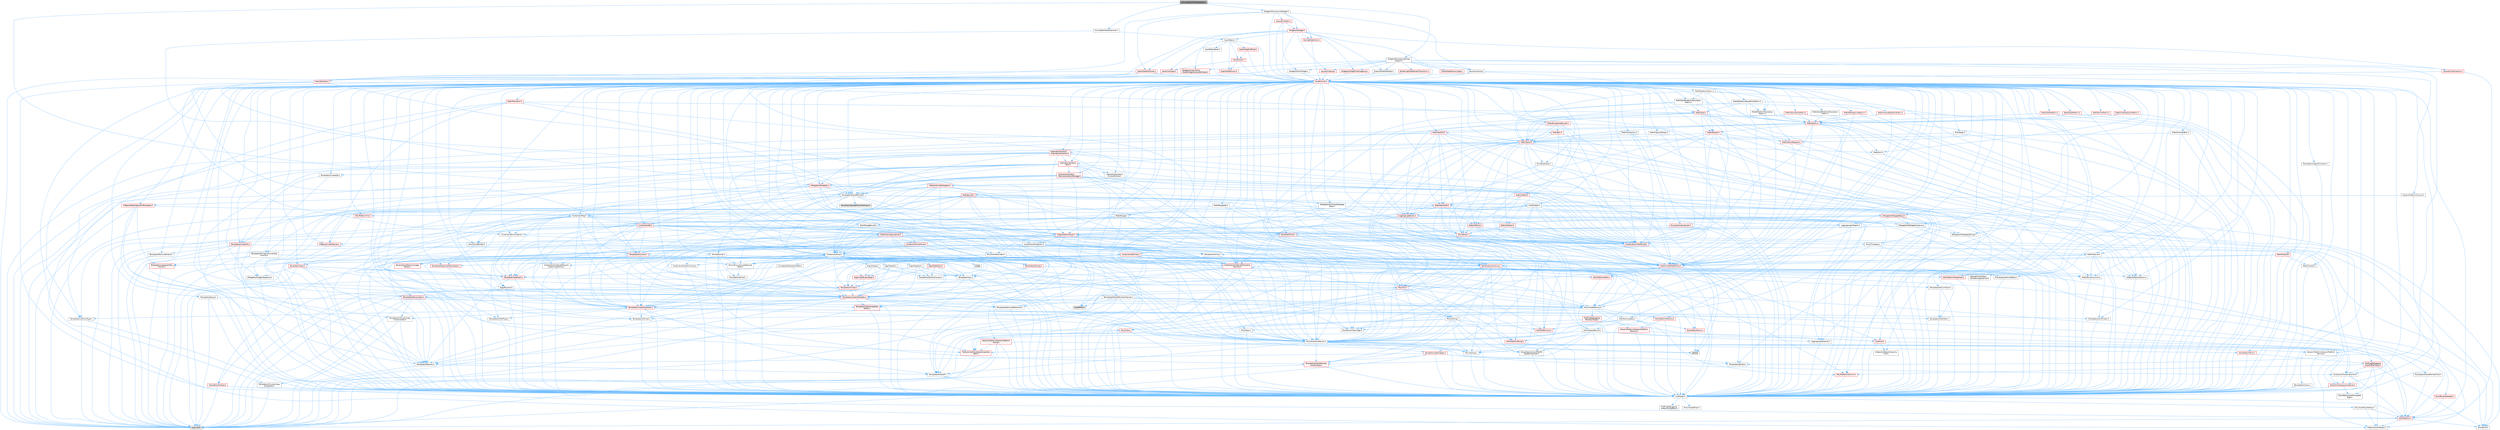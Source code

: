 digraph "SCurveEditorToolProperties.h"
{
 // INTERACTIVE_SVG=YES
 // LATEX_PDF_SIZE
  bgcolor="transparent";
  edge [fontname=Helvetica,fontsize=10,labelfontname=Helvetica,labelfontsize=10];
  node [fontname=Helvetica,fontsize=10,shape=box,height=0.2,width=0.4];
  Node1 [id="Node000001",label="SCurveEditorToolProperties.h",height=0.2,width=0.4,color="gray40", fillcolor="grey60", style="filled", fontcolor="black",tooltip=" "];
  Node1 -> Node2 [id="edge1_Node000001_Node000002",color="steelblue1",style="solid",tooltip=" "];
  Node2 [id="Node000002",label="ICurveEditorToolExtension.h",height=0.2,width=0.4,color="grey40", fillcolor="white", style="filled",URL="$dd/d68/ICurveEditorToolExtension_8h.html",tooltip=" "];
  Node2 -> Node3 [id="edge2_Node000002_Node000003",color="steelblue1",style="solid",tooltip=" "];
  Node3 [id="Node000003",label="Templates/SharedPointer.h",height=0.2,width=0.4,color="grey40", fillcolor="white", style="filled",URL="$d2/d17/SharedPointer_8h.html",tooltip=" "];
  Node3 -> Node4 [id="edge3_Node000003_Node000004",color="steelblue1",style="solid",tooltip=" "];
  Node4 [id="Node000004",label="CoreTypes.h",height=0.2,width=0.4,color="grey40", fillcolor="white", style="filled",URL="$dc/dec/CoreTypes_8h.html",tooltip=" "];
  Node4 -> Node5 [id="edge4_Node000004_Node000005",color="steelblue1",style="solid",tooltip=" "];
  Node5 [id="Node000005",label="HAL/Platform.h",height=0.2,width=0.4,color="red", fillcolor="#FFF0F0", style="filled",URL="$d9/dd0/Platform_8h.html",tooltip=" "];
  Node5 -> Node6 [id="edge5_Node000005_Node000006",color="steelblue1",style="solid",tooltip=" "];
  Node6 [id="Node000006",label="Misc/Build.h",height=0.2,width=0.4,color="grey40", fillcolor="white", style="filled",URL="$d3/dbb/Build_8h.html",tooltip=" "];
  Node5 -> Node8 [id="edge6_Node000005_Node000008",color="steelblue1",style="solid",tooltip=" "];
  Node8 [id="Node000008",label="type_traits",height=0.2,width=0.4,color="grey60", fillcolor="#E0E0E0", style="filled",tooltip=" "];
  Node5 -> Node9 [id="edge7_Node000005_Node000009",color="steelblue1",style="solid",tooltip=" "];
  Node9 [id="Node000009",label="PreprocessorHelpers.h",height=0.2,width=0.4,color="grey40", fillcolor="white", style="filled",URL="$db/ddb/PreprocessorHelpers_8h.html",tooltip=" "];
  Node4 -> Node15 [id="edge8_Node000004_Node000015",color="steelblue1",style="solid",tooltip=" "];
  Node15 [id="Node000015",label="ProfilingDebugging\l/UMemoryDefines.h",height=0.2,width=0.4,color="grey40", fillcolor="white", style="filled",URL="$d2/da2/UMemoryDefines_8h.html",tooltip=" "];
  Node4 -> Node16 [id="edge9_Node000004_Node000016",color="steelblue1",style="solid",tooltip=" "];
  Node16 [id="Node000016",label="Misc/CoreMiscDefines.h",height=0.2,width=0.4,color="grey40", fillcolor="white", style="filled",URL="$da/d38/CoreMiscDefines_8h.html",tooltip=" "];
  Node16 -> Node5 [id="edge10_Node000016_Node000005",color="steelblue1",style="solid",tooltip=" "];
  Node16 -> Node9 [id="edge11_Node000016_Node000009",color="steelblue1",style="solid",tooltip=" "];
  Node4 -> Node17 [id="edge12_Node000004_Node000017",color="steelblue1",style="solid",tooltip=" "];
  Node17 [id="Node000017",label="Misc/CoreDefines.h",height=0.2,width=0.4,color="grey40", fillcolor="white", style="filled",URL="$d3/dd2/CoreDefines_8h.html",tooltip=" "];
  Node3 -> Node18 [id="edge13_Node000003_Node000018",color="steelblue1",style="solid",tooltip=" "];
  Node18 [id="Node000018",label="Misc/IntrusiveUnsetOptional\lState.h",height=0.2,width=0.4,color="grey40", fillcolor="white", style="filled",URL="$d2/d0a/IntrusiveUnsetOptionalState_8h.html",tooltip=" "];
  Node18 -> Node19 [id="edge14_Node000018_Node000019",color="steelblue1",style="solid",tooltip=" "];
  Node19 [id="Node000019",label="Misc/OptionalFwd.h",height=0.2,width=0.4,color="grey40", fillcolor="white", style="filled",URL="$dc/d50/OptionalFwd_8h.html",tooltip=" "];
  Node3 -> Node20 [id="edge15_Node000003_Node000020",color="steelblue1",style="solid",tooltip=" "];
  Node20 [id="Node000020",label="Templates/PointerIsConvertible\lFromTo.h",height=0.2,width=0.4,color="grey40", fillcolor="white", style="filled",URL="$d6/d65/PointerIsConvertibleFromTo_8h.html",tooltip=" "];
  Node20 -> Node4 [id="edge16_Node000020_Node000004",color="steelblue1",style="solid",tooltip=" "];
  Node20 -> Node21 [id="edge17_Node000020_Node000021",color="steelblue1",style="solid",tooltip=" "];
  Node21 [id="Node000021",label="Misc/StaticAssertComplete\lType.h",height=0.2,width=0.4,color="grey40", fillcolor="white", style="filled",URL="$d5/d4e/StaticAssertCompleteType_8h.html",tooltip=" "];
  Node20 -> Node22 [id="edge18_Node000020_Node000022",color="steelblue1",style="solid",tooltip=" "];
  Node22 [id="Node000022",label="Templates/LosesQualifiers\lFromTo.h",height=0.2,width=0.4,color="red", fillcolor="#FFF0F0", style="filled",URL="$d2/db3/LosesQualifiersFromTo_8h.html",tooltip=" "];
  Node22 -> Node8 [id="edge19_Node000022_Node000008",color="steelblue1",style="solid",tooltip=" "];
  Node20 -> Node8 [id="edge20_Node000020_Node000008",color="steelblue1",style="solid",tooltip=" "];
  Node3 -> Node24 [id="edge21_Node000003_Node000024",color="steelblue1",style="solid",tooltip=" "];
  Node24 [id="Node000024",label="Misc/AssertionMacros.h",height=0.2,width=0.4,color="grey40", fillcolor="white", style="filled",URL="$d0/dfa/AssertionMacros_8h.html",tooltip=" "];
  Node24 -> Node4 [id="edge22_Node000024_Node000004",color="steelblue1",style="solid",tooltip=" "];
  Node24 -> Node5 [id="edge23_Node000024_Node000005",color="steelblue1",style="solid",tooltip=" "];
  Node24 -> Node25 [id="edge24_Node000024_Node000025",color="steelblue1",style="solid",tooltip=" "];
  Node25 [id="Node000025",label="HAL/PlatformMisc.h",height=0.2,width=0.4,color="red", fillcolor="#FFF0F0", style="filled",URL="$d0/df5/PlatformMisc_8h.html",tooltip=" "];
  Node25 -> Node4 [id="edge25_Node000025_Node000004",color="steelblue1",style="solid",tooltip=" "];
  Node25 -> Node52 [id="edge26_Node000025_Node000052",color="steelblue1",style="solid",tooltip=" "];
  Node52 [id="Node000052",label="ProfilingDebugging\l/CpuProfilerTrace.h",height=0.2,width=0.4,color="red", fillcolor="#FFF0F0", style="filled",URL="$da/dcb/CpuProfilerTrace_8h.html",tooltip=" "];
  Node52 -> Node4 [id="edge27_Node000052_Node000004",color="steelblue1",style="solid",tooltip=" "];
  Node52 -> Node32 [id="edge28_Node000052_Node000032",color="steelblue1",style="solid",tooltip=" "];
  Node32 [id="Node000032",label="Containers/ContainersFwd.h",height=0.2,width=0.4,color="grey40", fillcolor="white", style="filled",URL="$d4/d0a/ContainersFwd_8h.html",tooltip=" "];
  Node32 -> Node5 [id="edge29_Node000032_Node000005",color="steelblue1",style="solid",tooltip=" "];
  Node32 -> Node4 [id="edge30_Node000032_Node000004",color="steelblue1",style="solid",tooltip=" "];
  Node32 -> Node30 [id="edge31_Node000032_Node000030",color="steelblue1",style="solid",tooltip=" "];
  Node30 [id="Node000030",label="Traits/IsContiguousContainer.h",height=0.2,width=0.4,color="red", fillcolor="#FFF0F0", style="filled",URL="$d5/d3c/IsContiguousContainer_8h.html",tooltip=" "];
  Node30 -> Node4 [id="edge32_Node000030_Node000004",color="steelblue1",style="solid",tooltip=" "];
  Node30 -> Node21 [id="edge33_Node000030_Node000021",color="steelblue1",style="solid",tooltip=" "];
  Node52 -> Node53 [id="edge34_Node000052_Node000053",color="steelblue1",style="solid",tooltip=" "];
  Node53 [id="Node000053",label="HAL/PlatformAtomics.h",height=0.2,width=0.4,color="red", fillcolor="#FFF0F0", style="filled",URL="$d3/d36/PlatformAtomics_8h.html",tooltip=" "];
  Node53 -> Node4 [id="edge35_Node000053_Node000004",color="steelblue1",style="solid",tooltip=" "];
  Node52 -> Node9 [id="edge36_Node000052_Node000009",color="steelblue1",style="solid",tooltip=" "];
  Node52 -> Node6 [id="edge37_Node000052_Node000006",color="steelblue1",style="solid",tooltip=" "];
  Node24 -> Node9 [id="edge38_Node000024_Node000009",color="steelblue1",style="solid",tooltip=" "];
  Node24 -> Node60 [id="edge39_Node000024_Node000060",color="steelblue1",style="solid",tooltip=" "];
  Node60 [id="Node000060",label="Templates/EnableIf.h",height=0.2,width=0.4,color="grey40", fillcolor="white", style="filled",URL="$d7/d60/EnableIf_8h.html",tooltip=" "];
  Node60 -> Node4 [id="edge40_Node000060_Node000004",color="steelblue1",style="solid",tooltip=" "];
  Node24 -> Node61 [id="edge41_Node000024_Node000061",color="steelblue1",style="solid",tooltip=" "];
  Node61 [id="Node000061",label="Templates/IsArrayOrRefOf\lTypeByPredicate.h",height=0.2,width=0.4,color="grey40", fillcolor="white", style="filled",URL="$d6/da1/IsArrayOrRefOfTypeByPredicate_8h.html",tooltip=" "];
  Node61 -> Node4 [id="edge42_Node000061_Node000004",color="steelblue1",style="solid",tooltip=" "];
  Node24 -> Node62 [id="edge43_Node000024_Node000062",color="steelblue1",style="solid",tooltip=" "];
  Node62 [id="Node000062",label="Templates/IsValidVariadic\lFunctionArg.h",height=0.2,width=0.4,color="red", fillcolor="#FFF0F0", style="filled",URL="$d0/dc8/IsValidVariadicFunctionArg_8h.html",tooltip=" "];
  Node62 -> Node4 [id="edge44_Node000062_Node000004",color="steelblue1",style="solid",tooltip=" "];
  Node62 -> Node8 [id="edge45_Node000062_Node000008",color="steelblue1",style="solid",tooltip=" "];
  Node24 -> Node64 [id="edge46_Node000024_Node000064",color="steelblue1",style="solid",tooltip=" "];
  Node64 [id="Node000064",label="Traits/IsCharEncodingCompatible\lWith.h",height=0.2,width=0.4,color="red", fillcolor="#FFF0F0", style="filled",URL="$df/dd1/IsCharEncodingCompatibleWith_8h.html",tooltip=" "];
  Node64 -> Node8 [id="edge47_Node000064_Node000008",color="steelblue1",style="solid",tooltip=" "];
  Node24 -> Node66 [id="edge48_Node000024_Node000066",color="steelblue1",style="solid",tooltip=" "];
  Node66 [id="Node000066",label="Misc/VarArgs.h",height=0.2,width=0.4,color="grey40", fillcolor="white", style="filled",URL="$d5/d6f/VarArgs_8h.html",tooltip=" "];
  Node66 -> Node4 [id="edge49_Node000066_Node000004",color="steelblue1",style="solid",tooltip=" "];
  Node24 -> Node67 [id="edge50_Node000024_Node000067",color="steelblue1",style="solid",tooltip=" "];
  Node67 [id="Node000067",label="String/FormatStringSan.h",height=0.2,width=0.4,color="red", fillcolor="#FFF0F0", style="filled",URL="$d3/d8b/FormatStringSan_8h.html",tooltip=" "];
  Node67 -> Node8 [id="edge51_Node000067_Node000008",color="steelblue1",style="solid",tooltip=" "];
  Node67 -> Node4 [id="edge52_Node000067_Node000004",color="steelblue1",style="solid",tooltip=" "];
  Node67 -> Node68 [id="edge53_Node000067_Node000068",color="steelblue1",style="solid",tooltip=" "];
  Node68 [id="Node000068",label="Templates/Requires.h",height=0.2,width=0.4,color="grey40", fillcolor="white", style="filled",URL="$dc/d96/Requires_8h.html",tooltip=" "];
  Node68 -> Node60 [id="edge54_Node000068_Node000060",color="steelblue1",style="solid",tooltip=" "];
  Node68 -> Node8 [id="edge55_Node000068_Node000008",color="steelblue1",style="solid",tooltip=" "];
  Node67 -> Node69 [id="edge56_Node000067_Node000069",color="steelblue1",style="solid",tooltip=" "];
  Node69 [id="Node000069",label="Templates/Identity.h",height=0.2,width=0.4,color="grey40", fillcolor="white", style="filled",URL="$d0/dd5/Identity_8h.html",tooltip=" "];
  Node67 -> Node62 [id="edge57_Node000067_Node000062",color="steelblue1",style="solid",tooltip=" "];
  Node67 -> Node32 [id="edge58_Node000067_Node000032",color="steelblue1",style="solid",tooltip=" "];
  Node24 -> Node73 [id="edge59_Node000024_Node000073",color="steelblue1",style="solid",tooltip=" "];
  Node73 [id="Node000073",label="atomic",height=0.2,width=0.4,color="grey60", fillcolor="#E0E0E0", style="filled",tooltip=" "];
  Node3 -> Node74 [id="edge60_Node000003_Node000074",color="steelblue1",style="solid",tooltip=" "];
  Node74 [id="Node000074",label="HAL/UnrealMemory.h",height=0.2,width=0.4,color="grey40", fillcolor="white", style="filled",URL="$d9/d96/UnrealMemory_8h.html",tooltip=" "];
  Node74 -> Node4 [id="edge61_Node000074_Node000004",color="steelblue1",style="solid",tooltip=" "];
  Node74 -> Node75 [id="edge62_Node000074_Node000075",color="steelblue1",style="solid",tooltip=" "];
  Node75 [id="Node000075",label="GenericPlatform/GenericPlatform\lMemory.h",height=0.2,width=0.4,color="red", fillcolor="#FFF0F0", style="filled",URL="$dd/d22/GenericPlatformMemory_8h.html",tooltip=" "];
  Node75 -> Node31 [id="edge63_Node000075_Node000031",color="steelblue1",style="solid",tooltip=" "];
  Node31 [id="Node000031",label="CoreFwd.h",height=0.2,width=0.4,color="red", fillcolor="#FFF0F0", style="filled",URL="$d1/d1e/CoreFwd_8h.html",tooltip=" "];
  Node31 -> Node4 [id="edge64_Node000031_Node000004",color="steelblue1",style="solid",tooltip=" "];
  Node31 -> Node32 [id="edge65_Node000031_Node000032",color="steelblue1",style="solid",tooltip=" "];
  Node31 -> Node34 [id="edge66_Node000031_Node000034",color="steelblue1",style="solid",tooltip=" "];
  Node34 [id="Node000034",label="UObject/UObjectHierarchy\lFwd.h",height=0.2,width=0.4,color="grey40", fillcolor="white", style="filled",URL="$d3/d13/UObjectHierarchyFwd_8h.html",tooltip=" "];
  Node75 -> Node4 [id="edge67_Node000075_Node000004",color="steelblue1",style="solid",tooltip=" "];
  Node75 -> Node76 [id="edge68_Node000075_Node000076",color="steelblue1",style="solid",tooltip=" "];
  Node76 [id="Node000076",label="HAL/PlatformString.h",height=0.2,width=0.4,color="red", fillcolor="#FFF0F0", style="filled",URL="$db/db5/PlatformString_8h.html",tooltip=" "];
  Node76 -> Node4 [id="edge69_Node000076_Node000004",color="steelblue1",style="solid",tooltip=" "];
  Node74 -> Node78 [id="edge70_Node000074_Node000078",color="steelblue1",style="solid",tooltip=" "];
  Node78 [id="Node000078",label="HAL/MemoryBase.h",height=0.2,width=0.4,color="grey40", fillcolor="white", style="filled",URL="$d6/d9f/MemoryBase_8h.html",tooltip=" "];
  Node78 -> Node4 [id="edge71_Node000078_Node000004",color="steelblue1",style="solid",tooltip=" "];
  Node78 -> Node53 [id="edge72_Node000078_Node000053",color="steelblue1",style="solid",tooltip=" "];
  Node78 -> Node36 [id="edge73_Node000078_Node000036",color="steelblue1",style="solid",tooltip=" "];
  Node36 [id="Node000036",label="HAL/PlatformCrt.h",height=0.2,width=0.4,color="red", fillcolor="#FFF0F0", style="filled",URL="$d8/d75/PlatformCrt_8h.html",tooltip=" "];
  Node78 -> Node79 [id="edge74_Node000078_Node000079",color="steelblue1",style="solid",tooltip=" "];
  Node79 [id="Node000079",label="Misc/Exec.h",height=0.2,width=0.4,color="grey40", fillcolor="white", style="filled",URL="$de/ddb/Exec_8h.html",tooltip=" "];
  Node79 -> Node4 [id="edge75_Node000079_Node000004",color="steelblue1",style="solid",tooltip=" "];
  Node79 -> Node24 [id="edge76_Node000079_Node000024",color="steelblue1",style="solid",tooltip=" "];
  Node78 -> Node80 [id="edge77_Node000078_Node000080",color="steelblue1",style="solid",tooltip=" "];
  Node80 [id="Node000080",label="Misc/OutputDevice.h",height=0.2,width=0.4,color="grey40", fillcolor="white", style="filled",URL="$d7/d32/OutputDevice_8h.html",tooltip=" "];
  Node80 -> Node31 [id="edge78_Node000080_Node000031",color="steelblue1",style="solid",tooltip=" "];
  Node80 -> Node4 [id="edge79_Node000080_Node000004",color="steelblue1",style="solid",tooltip=" "];
  Node80 -> Node81 [id="edge80_Node000080_Node000081",color="steelblue1",style="solid",tooltip=" "];
  Node81 [id="Node000081",label="Logging/LogVerbosity.h",height=0.2,width=0.4,color="grey40", fillcolor="white", style="filled",URL="$d2/d8f/LogVerbosity_8h.html",tooltip=" "];
  Node81 -> Node4 [id="edge81_Node000081_Node000004",color="steelblue1",style="solid",tooltip=" "];
  Node80 -> Node66 [id="edge82_Node000080_Node000066",color="steelblue1",style="solid",tooltip=" "];
  Node80 -> Node61 [id="edge83_Node000080_Node000061",color="steelblue1",style="solid",tooltip=" "];
  Node80 -> Node62 [id="edge84_Node000080_Node000062",color="steelblue1",style="solid",tooltip=" "];
  Node80 -> Node64 [id="edge85_Node000080_Node000064",color="steelblue1",style="solid",tooltip=" "];
  Node78 -> Node82 [id="edge86_Node000078_Node000082",color="steelblue1",style="solid",tooltip=" "];
  Node82 [id="Node000082",label="Templates/Atomic.h",height=0.2,width=0.4,color="red", fillcolor="#FFF0F0", style="filled",URL="$d3/d91/Atomic_8h.html",tooltip=" "];
  Node82 -> Node73 [id="edge87_Node000082_Node000073",color="steelblue1",style="solid",tooltip=" "];
  Node74 -> Node91 [id="edge88_Node000074_Node000091",color="steelblue1",style="solid",tooltip=" "];
  Node91 [id="Node000091",label="HAL/PlatformMemory.h",height=0.2,width=0.4,color="red", fillcolor="#FFF0F0", style="filled",URL="$de/d68/PlatformMemory_8h.html",tooltip=" "];
  Node91 -> Node4 [id="edge89_Node000091_Node000004",color="steelblue1",style="solid",tooltip=" "];
  Node91 -> Node75 [id="edge90_Node000091_Node000075",color="steelblue1",style="solid",tooltip=" "];
  Node74 -> Node93 [id="edge91_Node000074_Node000093",color="steelblue1",style="solid",tooltip=" "];
  Node93 [id="Node000093",label="ProfilingDebugging\l/MemoryTrace.h",height=0.2,width=0.4,color="red", fillcolor="#FFF0F0", style="filled",URL="$da/dd7/MemoryTrace_8h.html",tooltip=" "];
  Node93 -> Node5 [id="edge92_Node000093_Node000005",color="steelblue1",style="solid",tooltip=" "];
  Node93 -> Node48 [id="edge93_Node000093_Node000048",color="steelblue1",style="solid",tooltip=" "];
  Node48 [id="Node000048",label="Misc/EnumClassFlags.h",height=0.2,width=0.4,color="grey40", fillcolor="white", style="filled",URL="$d8/de7/EnumClassFlags_8h.html",tooltip=" "];
  Node74 -> Node94 [id="edge94_Node000074_Node000094",color="steelblue1",style="solid",tooltip=" "];
  Node94 [id="Node000094",label="Templates/IsPointer.h",height=0.2,width=0.4,color="grey40", fillcolor="white", style="filled",URL="$d7/d05/IsPointer_8h.html",tooltip=" "];
  Node94 -> Node4 [id="edge95_Node000094_Node000004",color="steelblue1",style="solid",tooltip=" "];
  Node3 -> Node95 [id="edge96_Node000003_Node000095",color="steelblue1",style="solid",tooltip=" "];
  Node95 [id="Node000095",label="Containers/Array.h",height=0.2,width=0.4,color="grey40", fillcolor="white", style="filled",URL="$df/dd0/Array_8h.html",tooltip=" "];
  Node95 -> Node4 [id="edge97_Node000095_Node000004",color="steelblue1",style="solid",tooltip=" "];
  Node95 -> Node24 [id="edge98_Node000095_Node000024",color="steelblue1",style="solid",tooltip=" "];
  Node95 -> Node18 [id="edge99_Node000095_Node000018",color="steelblue1",style="solid",tooltip=" "];
  Node95 -> Node96 [id="edge100_Node000095_Node000096",color="steelblue1",style="solid",tooltip=" "];
  Node96 [id="Node000096",label="Misc/ReverseIterate.h",height=0.2,width=0.4,color="red", fillcolor="#FFF0F0", style="filled",URL="$db/de3/ReverseIterate_8h.html",tooltip=" "];
  Node96 -> Node5 [id="edge101_Node000096_Node000005",color="steelblue1",style="solid",tooltip=" "];
  Node95 -> Node74 [id="edge102_Node000095_Node000074",color="steelblue1",style="solid",tooltip=" "];
  Node95 -> Node98 [id="edge103_Node000095_Node000098",color="steelblue1",style="solid",tooltip=" "];
  Node98 [id="Node000098",label="Templates/UnrealTypeTraits.h",height=0.2,width=0.4,color="red", fillcolor="#FFF0F0", style="filled",URL="$d2/d2d/UnrealTypeTraits_8h.html",tooltip=" "];
  Node98 -> Node4 [id="edge104_Node000098_Node000004",color="steelblue1",style="solid",tooltip=" "];
  Node98 -> Node94 [id="edge105_Node000098_Node000094",color="steelblue1",style="solid",tooltip=" "];
  Node98 -> Node24 [id="edge106_Node000098_Node000024",color="steelblue1",style="solid",tooltip=" "];
  Node98 -> Node87 [id="edge107_Node000098_Node000087",color="steelblue1",style="solid",tooltip=" "];
  Node87 [id="Node000087",label="Templates/AndOrNot.h",height=0.2,width=0.4,color="grey40", fillcolor="white", style="filled",URL="$db/d0a/AndOrNot_8h.html",tooltip=" "];
  Node87 -> Node4 [id="edge108_Node000087_Node000004",color="steelblue1",style="solid",tooltip=" "];
  Node98 -> Node60 [id="edge109_Node000098_Node000060",color="steelblue1",style="solid",tooltip=" "];
  Node98 -> Node99 [id="edge110_Node000098_Node000099",color="steelblue1",style="solid",tooltip=" "];
  Node99 [id="Node000099",label="Templates/IsArithmetic.h",height=0.2,width=0.4,color="grey40", fillcolor="white", style="filled",URL="$d2/d5d/IsArithmetic_8h.html",tooltip=" "];
  Node99 -> Node4 [id="edge111_Node000099_Node000004",color="steelblue1",style="solid",tooltip=" "];
  Node98 -> Node101 [id="edge112_Node000098_Node000101",color="steelblue1",style="solid",tooltip=" "];
  Node101 [id="Node000101",label="Templates/IsPODType.h",height=0.2,width=0.4,color="grey40", fillcolor="white", style="filled",URL="$d7/db1/IsPODType_8h.html",tooltip=" "];
  Node101 -> Node4 [id="edge113_Node000101_Node000004",color="steelblue1",style="solid",tooltip=" "];
  Node98 -> Node102 [id="edge114_Node000098_Node000102",color="steelblue1",style="solid",tooltip=" "];
  Node102 [id="Node000102",label="Templates/IsUECoreType.h",height=0.2,width=0.4,color="grey40", fillcolor="white", style="filled",URL="$d1/db8/IsUECoreType_8h.html",tooltip=" "];
  Node102 -> Node4 [id="edge115_Node000102_Node000004",color="steelblue1",style="solid",tooltip=" "];
  Node102 -> Node8 [id="edge116_Node000102_Node000008",color="steelblue1",style="solid",tooltip=" "];
  Node98 -> Node88 [id="edge117_Node000098_Node000088",color="steelblue1",style="solid",tooltip=" "];
  Node88 [id="Node000088",label="Templates/IsTriviallyCopy\lConstructible.h",height=0.2,width=0.4,color="grey40", fillcolor="white", style="filled",URL="$d3/d78/IsTriviallyCopyConstructible_8h.html",tooltip=" "];
  Node88 -> Node4 [id="edge118_Node000088_Node000004",color="steelblue1",style="solid",tooltip=" "];
  Node88 -> Node8 [id="edge119_Node000088_Node000008",color="steelblue1",style="solid",tooltip=" "];
  Node95 -> Node103 [id="edge120_Node000095_Node000103",color="steelblue1",style="solid",tooltip=" "];
  Node103 [id="Node000103",label="Templates/UnrealTemplate.h",height=0.2,width=0.4,color="red", fillcolor="#FFF0F0", style="filled",URL="$d4/d24/UnrealTemplate_8h.html",tooltip=" "];
  Node103 -> Node4 [id="edge121_Node000103_Node000004",color="steelblue1",style="solid",tooltip=" "];
  Node103 -> Node94 [id="edge122_Node000103_Node000094",color="steelblue1",style="solid",tooltip=" "];
  Node103 -> Node74 [id="edge123_Node000103_Node000074",color="steelblue1",style="solid",tooltip=" "];
  Node103 -> Node98 [id="edge124_Node000103_Node000098",color="steelblue1",style="solid",tooltip=" "];
  Node103 -> Node105 [id="edge125_Node000103_Node000105",color="steelblue1",style="solid",tooltip=" "];
  Node105 [id="Node000105",label="Templates/RemoveReference.h",height=0.2,width=0.4,color="grey40", fillcolor="white", style="filled",URL="$da/dbe/RemoveReference_8h.html",tooltip=" "];
  Node105 -> Node4 [id="edge126_Node000105_Node000004",color="steelblue1",style="solid",tooltip=" "];
  Node103 -> Node68 [id="edge127_Node000103_Node000068",color="steelblue1",style="solid",tooltip=" "];
  Node103 -> Node106 [id="edge128_Node000103_Node000106",color="steelblue1",style="solid",tooltip=" "];
  Node106 [id="Node000106",label="Templates/TypeCompatible\lBytes.h",height=0.2,width=0.4,color="red", fillcolor="#FFF0F0", style="filled",URL="$df/d0a/TypeCompatibleBytes_8h.html",tooltip=" "];
  Node106 -> Node4 [id="edge129_Node000106_Node000004",color="steelblue1",style="solid",tooltip=" "];
  Node106 -> Node8 [id="edge130_Node000106_Node000008",color="steelblue1",style="solid",tooltip=" "];
  Node103 -> Node69 [id="edge131_Node000103_Node000069",color="steelblue1",style="solid",tooltip=" "];
  Node103 -> Node30 [id="edge132_Node000103_Node000030",color="steelblue1",style="solid",tooltip=" "];
  Node103 -> Node8 [id="edge133_Node000103_Node000008",color="steelblue1",style="solid",tooltip=" "];
  Node95 -> Node108 [id="edge134_Node000095_Node000108",color="steelblue1",style="solid",tooltip=" "];
  Node108 [id="Node000108",label="Containers/AllowShrinking.h",height=0.2,width=0.4,color="grey40", fillcolor="white", style="filled",URL="$d7/d1a/AllowShrinking_8h.html",tooltip=" "];
  Node108 -> Node4 [id="edge135_Node000108_Node000004",color="steelblue1",style="solid",tooltip=" "];
  Node95 -> Node109 [id="edge136_Node000095_Node000109",color="steelblue1",style="solid",tooltip=" "];
  Node109 [id="Node000109",label="Containers/ContainerAllocation\lPolicies.h",height=0.2,width=0.4,color="red", fillcolor="#FFF0F0", style="filled",URL="$d7/dff/ContainerAllocationPolicies_8h.html",tooltip=" "];
  Node109 -> Node4 [id="edge137_Node000109_Node000004",color="steelblue1",style="solid",tooltip=" "];
  Node109 -> Node109 [id="edge138_Node000109_Node000109",color="steelblue1",style="solid",tooltip=" "];
  Node109 -> Node111 [id="edge139_Node000109_Node000111",color="steelblue1",style="solid",tooltip=" "];
  Node111 [id="Node000111",label="HAL/PlatformMath.h",height=0.2,width=0.4,color="red", fillcolor="#FFF0F0", style="filled",URL="$dc/d53/PlatformMath_8h.html",tooltip=" "];
  Node111 -> Node4 [id="edge140_Node000111_Node000004",color="steelblue1",style="solid",tooltip=" "];
  Node109 -> Node74 [id="edge141_Node000109_Node000074",color="steelblue1",style="solid",tooltip=" "];
  Node109 -> Node46 [id="edge142_Node000109_Node000046",color="steelblue1",style="solid",tooltip=" "];
  Node46 [id="Node000046",label="Math/NumericLimits.h",height=0.2,width=0.4,color="grey40", fillcolor="white", style="filled",URL="$df/d1b/NumericLimits_8h.html",tooltip=" "];
  Node46 -> Node4 [id="edge143_Node000046_Node000004",color="steelblue1",style="solid",tooltip=" "];
  Node109 -> Node24 [id="edge144_Node000109_Node000024",color="steelblue1",style="solid",tooltip=" "];
  Node109 -> Node120 [id="edge145_Node000109_Node000120",color="steelblue1",style="solid",tooltip=" "];
  Node120 [id="Node000120",label="Templates/MemoryOps.h",height=0.2,width=0.4,color="red", fillcolor="#FFF0F0", style="filled",URL="$db/dea/MemoryOps_8h.html",tooltip=" "];
  Node120 -> Node4 [id="edge146_Node000120_Node000004",color="steelblue1",style="solid",tooltip=" "];
  Node120 -> Node74 [id="edge147_Node000120_Node000074",color="steelblue1",style="solid",tooltip=" "];
  Node120 -> Node89 [id="edge148_Node000120_Node000089",color="steelblue1",style="solid",tooltip=" "];
  Node89 [id="Node000089",label="Templates/IsTriviallyCopy\lAssignable.h",height=0.2,width=0.4,color="grey40", fillcolor="white", style="filled",URL="$d2/df2/IsTriviallyCopyAssignable_8h.html",tooltip=" "];
  Node89 -> Node4 [id="edge149_Node000089_Node000004",color="steelblue1",style="solid",tooltip=" "];
  Node89 -> Node8 [id="edge150_Node000089_Node000008",color="steelblue1",style="solid",tooltip=" "];
  Node120 -> Node88 [id="edge151_Node000120_Node000088",color="steelblue1",style="solid",tooltip=" "];
  Node120 -> Node68 [id="edge152_Node000120_Node000068",color="steelblue1",style="solid",tooltip=" "];
  Node120 -> Node98 [id="edge153_Node000120_Node000098",color="steelblue1",style="solid",tooltip=" "];
  Node120 -> Node8 [id="edge154_Node000120_Node000008",color="steelblue1",style="solid",tooltip=" "];
  Node109 -> Node106 [id="edge155_Node000109_Node000106",color="steelblue1",style="solid",tooltip=" "];
  Node109 -> Node8 [id="edge156_Node000109_Node000008",color="steelblue1",style="solid",tooltip=" "];
  Node95 -> Node121 [id="edge157_Node000095_Node000121",color="steelblue1",style="solid",tooltip=" "];
  Node121 [id="Node000121",label="Containers/ContainerElement\lTypeCompatibility.h",height=0.2,width=0.4,color="grey40", fillcolor="white", style="filled",URL="$df/ddf/ContainerElementTypeCompatibility_8h.html",tooltip=" "];
  Node121 -> Node4 [id="edge158_Node000121_Node000004",color="steelblue1",style="solid",tooltip=" "];
  Node121 -> Node98 [id="edge159_Node000121_Node000098",color="steelblue1",style="solid",tooltip=" "];
  Node95 -> Node122 [id="edge160_Node000095_Node000122",color="steelblue1",style="solid",tooltip=" "];
  Node122 [id="Node000122",label="Serialization/Archive.h",height=0.2,width=0.4,color="red", fillcolor="#FFF0F0", style="filled",URL="$d7/d3b/Archive_8h.html",tooltip=" "];
  Node122 -> Node31 [id="edge161_Node000122_Node000031",color="steelblue1",style="solid",tooltip=" "];
  Node122 -> Node4 [id="edge162_Node000122_Node000004",color="steelblue1",style="solid",tooltip=" "];
  Node122 -> Node123 [id="edge163_Node000122_Node000123",color="steelblue1",style="solid",tooltip=" "];
  Node123 [id="Node000123",label="HAL/PlatformProperties.h",height=0.2,width=0.4,color="red", fillcolor="#FFF0F0", style="filled",URL="$d9/db0/PlatformProperties_8h.html",tooltip=" "];
  Node123 -> Node4 [id="edge164_Node000123_Node000004",color="steelblue1",style="solid",tooltip=" "];
  Node122 -> Node126 [id="edge165_Node000122_Node000126",color="steelblue1",style="solid",tooltip=" "];
  Node126 [id="Node000126",label="Internationalization\l/TextNamespaceFwd.h",height=0.2,width=0.4,color="grey40", fillcolor="white", style="filled",URL="$d8/d97/TextNamespaceFwd_8h.html",tooltip=" "];
  Node126 -> Node4 [id="edge166_Node000126_Node000004",color="steelblue1",style="solid",tooltip=" "];
  Node122 -> Node24 [id="edge167_Node000122_Node000024",color="steelblue1",style="solid",tooltip=" "];
  Node122 -> Node6 [id="edge168_Node000122_Node000006",color="steelblue1",style="solid",tooltip=" "];
  Node122 -> Node127 [id="edge169_Node000122_Node000127",color="steelblue1",style="solid",tooltip=" "];
  Node127 [id="Node000127",label="Misc/EngineVersionBase.h",height=0.2,width=0.4,color="grey40", fillcolor="white", style="filled",URL="$d5/d2b/EngineVersionBase_8h.html",tooltip=" "];
  Node127 -> Node4 [id="edge170_Node000127_Node000004",color="steelblue1",style="solid",tooltip=" "];
  Node122 -> Node66 [id="edge171_Node000122_Node000066",color="steelblue1",style="solid",tooltip=" "];
  Node122 -> Node60 [id="edge172_Node000122_Node000060",color="steelblue1",style="solid",tooltip=" "];
  Node122 -> Node61 [id="edge173_Node000122_Node000061",color="steelblue1",style="solid",tooltip=" "];
  Node122 -> Node130 [id="edge174_Node000122_Node000130",color="steelblue1",style="solid",tooltip=" "];
  Node130 [id="Node000130",label="Templates/IsEnumClass.h",height=0.2,width=0.4,color="grey40", fillcolor="white", style="filled",URL="$d7/d15/IsEnumClass_8h.html",tooltip=" "];
  Node130 -> Node4 [id="edge175_Node000130_Node000004",color="steelblue1",style="solid",tooltip=" "];
  Node130 -> Node87 [id="edge176_Node000130_Node000087",color="steelblue1",style="solid",tooltip=" "];
  Node122 -> Node62 [id="edge177_Node000122_Node000062",color="steelblue1",style="solid",tooltip=" "];
  Node122 -> Node103 [id="edge178_Node000122_Node000103",color="steelblue1",style="solid",tooltip=" "];
  Node122 -> Node64 [id="edge179_Node000122_Node000064",color="steelblue1",style="solid",tooltip=" "];
  Node122 -> Node131 [id="edge180_Node000122_Node000131",color="steelblue1",style="solid",tooltip=" "];
  Node131 [id="Node000131",label="UObject/ObjectVersion.h",height=0.2,width=0.4,color="grey40", fillcolor="white", style="filled",URL="$da/d63/ObjectVersion_8h.html",tooltip=" "];
  Node131 -> Node4 [id="edge181_Node000131_Node000004",color="steelblue1",style="solid",tooltip=" "];
  Node95 -> Node132 [id="edge182_Node000095_Node000132",color="steelblue1",style="solid",tooltip=" "];
  Node132 [id="Node000132",label="Serialization/MemoryImage\lWriter.h",height=0.2,width=0.4,color="red", fillcolor="#FFF0F0", style="filled",URL="$d0/d08/MemoryImageWriter_8h.html",tooltip=" "];
  Node132 -> Node4 [id="edge183_Node000132_Node000004",color="steelblue1",style="solid",tooltip=" "];
  Node95 -> Node146 [id="edge184_Node000095_Node000146",color="steelblue1",style="solid",tooltip=" "];
  Node146 [id="Node000146",label="Algo/Heapify.h",height=0.2,width=0.4,color="grey40", fillcolor="white", style="filled",URL="$d0/d2a/Heapify_8h.html",tooltip=" "];
  Node146 -> Node147 [id="edge185_Node000146_Node000147",color="steelblue1",style="solid",tooltip=" "];
  Node147 [id="Node000147",label="Algo/Impl/BinaryHeap.h",height=0.2,width=0.4,color="red", fillcolor="#FFF0F0", style="filled",URL="$d7/da3/Algo_2Impl_2BinaryHeap_8h.html",tooltip=" "];
  Node147 -> Node148 [id="edge186_Node000147_Node000148",color="steelblue1",style="solid",tooltip=" "];
  Node148 [id="Node000148",label="Templates/Invoke.h",height=0.2,width=0.4,color="red", fillcolor="#FFF0F0", style="filled",URL="$d7/deb/Invoke_8h.html",tooltip=" "];
  Node148 -> Node4 [id="edge187_Node000148_Node000004",color="steelblue1",style="solid",tooltip=" "];
  Node148 -> Node103 [id="edge188_Node000148_Node000103",color="steelblue1",style="solid",tooltip=" "];
  Node148 -> Node8 [id="edge189_Node000148_Node000008",color="steelblue1",style="solid",tooltip=" "];
  Node147 -> Node8 [id="edge190_Node000147_Node000008",color="steelblue1",style="solid",tooltip=" "];
  Node146 -> Node152 [id="edge191_Node000146_Node000152",color="steelblue1",style="solid",tooltip=" "];
  Node152 [id="Node000152",label="Templates/IdentityFunctor.h",height=0.2,width=0.4,color="grey40", fillcolor="white", style="filled",URL="$d7/d2e/IdentityFunctor_8h.html",tooltip=" "];
  Node152 -> Node5 [id="edge192_Node000152_Node000005",color="steelblue1",style="solid",tooltip=" "];
  Node146 -> Node148 [id="edge193_Node000146_Node000148",color="steelblue1",style="solid",tooltip=" "];
  Node146 -> Node153 [id="edge194_Node000146_Node000153",color="steelblue1",style="solid",tooltip=" "];
  Node153 [id="Node000153",label="Templates/Less.h",height=0.2,width=0.4,color="grey40", fillcolor="white", style="filled",URL="$de/dc8/Less_8h.html",tooltip=" "];
  Node153 -> Node4 [id="edge195_Node000153_Node000004",color="steelblue1",style="solid",tooltip=" "];
  Node153 -> Node103 [id="edge196_Node000153_Node000103",color="steelblue1",style="solid",tooltip=" "];
  Node146 -> Node103 [id="edge197_Node000146_Node000103",color="steelblue1",style="solid",tooltip=" "];
  Node95 -> Node154 [id="edge198_Node000095_Node000154",color="steelblue1",style="solid",tooltip=" "];
  Node154 [id="Node000154",label="Algo/HeapSort.h",height=0.2,width=0.4,color="grey40", fillcolor="white", style="filled",URL="$d3/d92/HeapSort_8h.html",tooltip=" "];
  Node154 -> Node147 [id="edge199_Node000154_Node000147",color="steelblue1",style="solid",tooltip=" "];
  Node154 -> Node152 [id="edge200_Node000154_Node000152",color="steelblue1",style="solid",tooltip=" "];
  Node154 -> Node153 [id="edge201_Node000154_Node000153",color="steelblue1",style="solid",tooltip=" "];
  Node154 -> Node103 [id="edge202_Node000154_Node000103",color="steelblue1",style="solid",tooltip=" "];
  Node95 -> Node155 [id="edge203_Node000095_Node000155",color="steelblue1",style="solid",tooltip=" "];
  Node155 [id="Node000155",label="Algo/IsHeap.h",height=0.2,width=0.4,color="grey40", fillcolor="white", style="filled",URL="$de/d32/IsHeap_8h.html",tooltip=" "];
  Node155 -> Node147 [id="edge204_Node000155_Node000147",color="steelblue1",style="solid",tooltip=" "];
  Node155 -> Node152 [id="edge205_Node000155_Node000152",color="steelblue1",style="solid",tooltip=" "];
  Node155 -> Node148 [id="edge206_Node000155_Node000148",color="steelblue1",style="solid",tooltip=" "];
  Node155 -> Node153 [id="edge207_Node000155_Node000153",color="steelblue1",style="solid",tooltip=" "];
  Node155 -> Node103 [id="edge208_Node000155_Node000103",color="steelblue1",style="solid",tooltip=" "];
  Node95 -> Node147 [id="edge209_Node000095_Node000147",color="steelblue1",style="solid",tooltip=" "];
  Node95 -> Node156 [id="edge210_Node000095_Node000156",color="steelblue1",style="solid",tooltip=" "];
  Node156 [id="Node000156",label="Algo/StableSort.h",height=0.2,width=0.4,color="red", fillcolor="#FFF0F0", style="filled",URL="$d7/d3c/StableSort_8h.html",tooltip=" "];
  Node156 -> Node152 [id="edge211_Node000156_Node000152",color="steelblue1",style="solid",tooltip=" "];
  Node156 -> Node148 [id="edge212_Node000156_Node000148",color="steelblue1",style="solid",tooltip=" "];
  Node156 -> Node153 [id="edge213_Node000156_Node000153",color="steelblue1",style="solid",tooltip=" "];
  Node156 -> Node103 [id="edge214_Node000156_Node000103",color="steelblue1",style="solid",tooltip=" "];
  Node95 -> Node159 [id="edge215_Node000095_Node000159",color="steelblue1",style="solid",tooltip=" "];
  Node159 [id="Node000159",label="Concepts/GetTypeHashable.h",height=0.2,width=0.4,color="grey40", fillcolor="white", style="filled",URL="$d3/da2/GetTypeHashable_8h.html",tooltip=" "];
  Node159 -> Node4 [id="edge216_Node000159_Node000004",color="steelblue1",style="solid",tooltip=" "];
  Node159 -> Node137 [id="edge217_Node000159_Node000137",color="steelblue1",style="solid",tooltip=" "];
  Node137 [id="Node000137",label="Templates/TypeHash.h",height=0.2,width=0.4,color="red", fillcolor="#FFF0F0", style="filled",URL="$d1/d62/TypeHash_8h.html",tooltip=" "];
  Node137 -> Node4 [id="edge218_Node000137_Node000004",color="steelblue1",style="solid",tooltip=" "];
  Node137 -> Node68 [id="edge219_Node000137_Node000068",color="steelblue1",style="solid",tooltip=" "];
  Node137 -> Node138 [id="edge220_Node000137_Node000138",color="steelblue1",style="solid",tooltip=" "];
  Node138 [id="Node000138",label="Misc/Crc.h",height=0.2,width=0.4,color="red", fillcolor="#FFF0F0", style="filled",URL="$d4/dd2/Crc_8h.html",tooltip=" "];
  Node138 -> Node4 [id="edge221_Node000138_Node000004",color="steelblue1",style="solid",tooltip=" "];
  Node138 -> Node76 [id="edge222_Node000138_Node000076",color="steelblue1",style="solid",tooltip=" "];
  Node138 -> Node24 [id="edge223_Node000138_Node000024",color="steelblue1",style="solid",tooltip=" "];
  Node138 -> Node139 [id="edge224_Node000138_Node000139",color="steelblue1",style="solid",tooltip=" "];
  Node139 [id="Node000139",label="Misc/CString.h",height=0.2,width=0.4,color="grey40", fillcolor="white", style="filled",URL="$d2/d49/CString_8h.html",tooltip=" "];
  Node139 -> Node4 [id="edge225_Node000139_Node000004",color="steelblue1",style="solid",tooltip=" "];
  Node139 -> Node36 [id="edge226_Node000139_Node000036",color="steelblue1",style="solid",tooltip=" "];
  Node139 -> Node76 [id="edge227_Node000139_Node000076",color="steelblue1",style="solid",tooltip=" "];
  Node139 -> Node24 [id="edge228_Node000139_Node000024",color="steelblue1",style="solid",tooltip=" "];
  Node139 -> Node140 [id="edge229_Node000139_Node000140",color="steelblue1",style="solid",tooltip=" "];
  Node140 [id="Node000140",label="Misc/Char.h",height=0.2,width=0.4,color="red", fillcolor="#FFF0F0", style="filled",URL="$d0/d58/Char_8h.html",tooltip=" "];
  Node140 -> Node4 [id="edge230_Node000140_Node000004",color="steelblue1",style="solid",tooltip=" "];
  Node140 -> Node8 [id="edge231_Node000140_Node000008",color="steelblue1",style="solid",tooltip=" "];
  Node139 -> Node66 [id="edge232_Node000139_Node000066",color="steelblue1",style="solid",tooltip=" "];
  Node139 -> Node61 [id="edge233_Node000139_Node000061",color="steelblue1",style="solid",tooltip=" "];
  Node139 -> Node62 [id="edge234_Node000139_Node000062",color="steelblue1",style="solid",tooltip=" "];
  Node139 -> Node64 [id="edge235_Node000139_Node000064",color="steelblue1",style="solid",tooltip=" "];
  Node138 -> Node140 [id="edge236_Node000138_Node000140",color="steelblue1",style="solid",tooltip=" "];
  Node138 -> Node98 [id="edge237_Node000138_Node000098",color="steelblue1",style="solid",tooltip=" "];
  Node137 -> Node8 [id="edge238_Node000137_Node000008",color="steelblue1",style="solid",tooltip=" "];
  Node95 -> Node152 [id="edge239_Node000095_Node000152",color="steelblue1",style="solid",tooltip=" "];
  Node95 -> Node148 [id="edge240_Node000095_Node000148",color="steelblue1",style="solid",tooltip=" "];
  Node95 -> Node153 [id="edge241_Node000095_Node000153",color="steelblue1",style="solid",tooltip=" "];
  Node95 -> Node22 [id="edge242_Node000095_Node000022",color="steelblue1",style="solid",tooltip=" "];
  Node95 -> Node68 [id="edge243_Node000095_Node000068",color="steelblue1",style="solid",tooltip=" "];
  Node95 -> Node160 [id="edge244_Node000095_Node000160",color="steelblue1",style="solid",tooltip=" "];
  Node160 [id="Node000160",label="Templates/Sorting.h",height=0.2,width=0.4,color="red", fillcolor="#FFF0F0", style="filled",URL="$d3/d9e/Sorting_8h.html",tooltip=" "];
  Node160 -> Node4 [id="edge245_Node000160_Node000004",color="steelblue1",style="solid",tooltip=" "];
  Node160 -> Node111 [id="edge246_Node000160_Node000111",color="steelblue1",style="solid",tooltip=" "];
  Node160 -> Node153 [id="edge247_Node000160_Node000153",color="steelblue1",style="solid",tooltip=" "];
  Node95 -> Node164 [id="edge248_Node000095_Node000164",color="steelblue1",style="solid",tooltip=" "];
  Node164 [id="Node000164",label="Templates/AlignmentTemplates.h",height=0.2,width=0.4,color="red", fillcolor="#FFF0F0", style="filled",URL="$dd/d32/AlignmentTemplates_8h.html",tooltip=" "];
  Node164 -> Node4 [id="edge249_Node000164_Node000004",color="steelblue1",style="solid",tooltip=" "];
  Node164 -> Node94 [id="edge250_Node000164_Node000094",color="steelblue1",style="solid",tooltip=" "];
  Node95 -> Node28 [id="edge251_Node000095_Node000028",color="steelblue1",style="solid",tooltip=" "];
  Node28 [id="Node000028",label="Traits/ElementType.h",height=0.2,width=0.4,color="red", fillcolor="#FFF0F0", style="filled",URL="$d5/d4f/ElementType_8h.html",tooltip=" "];
  Node28 -> Node5 [id="edge252_Node000028_Node000005",color="steelblue1",style="solid",tooltip=" "];
  Node28 -> Node8 [id="edge253_Node000028_Node000008",color="steelblue1",style="solid",tooltip=" "];
  Node95 -> Node117 [id="edge254_Node000095_Node000117",color="steelblue1",style="solid",tooltip=" "];
  Node117 [id="Node000117",label="limits",height=0.2,width=0.4,color="grey60", fillcolor="#E0E0E0", style="filled",tooltip=" "];
  Node95 -> Node8 [id="edge255_Node000095_Node000008",color="steelblue1",style="solid",tooltip=" "];
  Node3 -> Node165 [id="edge256_Node000003_Node000165",color="steelblue1",style="solid",tooltip=" "];
  Node165 [id="Node000165",label="Containers/Map.h",height=0.2,width=0.4,color="grey40", fillcolor="white", style="filled",URL="$df/d79/Map_8h.html",tooltip=" "];
  Node165 -> Node4 [id="edge257_Node000165_Node000004",color="steelblue1",style="solid",tooltip=" "];
  Node165 -> Node166 [id="edge258_Node000165_Node000166",color="steelblue1",style="solid",tooltip=" "];
  Node166 [id="Node000166",label="Algo/Reverse.h",height=0.2,width=0.4,color="grey40", fillcolor="white", style="filled",URL="$d5/d93/Reverse_8h.html",tooltip=" "];
  Node166 -> Node4 [id="edge259_Node000166_Node000004",color="steelblue1",style="solid",tooltip=" "];
  Node166 -> Node103 [id="edge260_Node000166_Node000103",color="steelblue1",style="solid",tooltip=" "];
  Node165 -> Node121 [id="edge261_Node000165_Node000121",color="steelblue1",style="solid",tooltip=" "];
  Node165 -> Node167 [id="edge262_Node000165_Node000167",color="steelblue1",style="solid",tooltip=" "];
  Node167 [id="Node000167",label="Containers/Set.h",height=0.2,width=0.4,color="red", fillcolor="#FFF0F0", style="filled",URL="$d4/d45/Set_8h.html",tooltip=" "];
  Node167 -> Node109 [id="edge263_Node000167_Node000109",color="steelblue1",style="solid",tooltip=" "];
  Node167 -> Node121 [id="edge264_Node000167_Node000121",color="steelblue1",style="solid",tooltip=" "];
  Node167 -> Node169 [id="edge265_Node000167_Node000169",color="steelblue1",style="solid",tooltip=" "];
  Node169 [id="Node000169",label="Containers/SparseArray.h",height=0.2,width=0.4,color="red", fillcolor="#FFF0F0", style="filled",URL="$d5/dbf/SparseArray_8h.html",tooltip=" "];
  Node169 -> Node4 [id="edge266_Node000169_Node000004",color="steelblue1",style="solid",tooltip=" "];
  Node169 -> Node24 [id="edge267_Node000169_Node000024",color="steelblue1",style="solid",tooltip=" "];
  Node169 -> Node74 [id="edge268_Node000169_Node000074",color="steelblue1",style="solid",tooltip=" "];
  Node169 -> Node98 [id="edge269_Node000169_Node000098",color="steelblue1",style="solid",tooltip=" "];
  Node169 -> Node103 [id="edge270_Node000169_Node000103",color="steelblue1",style="solid",tooltip=" "];
  Node169 -> Node109 [id="edge271_Node000169_Node000109",color="steelblue1",style="solid",tooltip=" "];
  Node169 -> Node153 [id="edge272_Node000169_Node000153",color="steelblue1",style="solid",tooltip=" "];
  Node169 -> Node95 [id="edge273_Node000169_Node000095",color="steelblue1",style="solid",tooltip=" "];
  Node169 -> Node163 [id="edge274_Node000169_Node000163",color="steelblue1",style="solid",tooltip=" "];
  Node163 [id="Node000163",label="Math/UnrealMathUtility.h",height=0.2,width=0.4,color="red", fillcolor="#FFF0F0", style="filled",URL="$db/db8/UnrealMathUtility_8h.html",tooltip=" "];
  Node163 -> Node4 [id="edge275_Node000163_Node000004",color="steelblue1",style="solid",tooltip=" "];
  Node163 -> Node24 [id="edge276_Node000163_Node000024",color="steelblue1",style="solid",tooltip=" "];
  Node163 -> Node111 [id="edge277_Node000163_Node000111",color="steelblue1",style="solid",tooltip=" "];
  Node163 -> Node69 [id="edge278_Node000163_Node000069",color="steelblue1",style="solid",tooltip=" "];
  Node163 -> Node68 [id="edge279_Node000163_Node000068",color="steelblue1",style="solid",tooltip=" "];
  Node169 -> Node170 [id="edge280_Node000169_Node000170",color="steelblue1",style="solid",tooltip=" "];
  Node170 [id="Node000170",label="Containers/ScriptArray.h",height=0.2,width=0.4,color="red", fillcolor="#FFF0F0", style="filled",URL="$dc/daf/ScriptArray_8h.html",tooltip=" "];
  Node170 -> Node4 [id="edge281_Node000170_Node000004",color="steelblue1",style="solid",tooltip=" "];
  Node170 -> Node24 [id="edge282_Node000170_Node000024",color="steelblue1",style="solid",tooltip=" "];
  Node170 -> Node74 [id="edge283_Node000170_Node000074",color="steelblue1",style="solid",tooltip=" "];
  Node170 -> Node108 [id="edge284_Node000170_Node000108",color="steelblue1",style="solid",tooltip=" "];
  Node170 -> Node109 [id="edge285_Node000170_Node000109",color="steelblue1",style="solid",tooltip=" "];
  Node170 -> Node95 [id="edge286_Node000170_Node000095",color="steelblue1",style="solid",tooltip=" "];
  Node169 -> Node171 [id="edge287_Node000169_Node000171",color="steelblue1",style="solid",tooltip=" "];
  Node171 [id="Node000171",label="Containers/BitArray.h",height=0.2,width=0.4,color="red", fillcolor="#FFF0F0", style="filled",URL="$d1/de4/BitArray_8h.html",tooltip=" "];
  Node171 -> Node109 [id="edge288_Node000171_Node000109",color="steelblue1",style="solid",tooltip=" "];
  Node171 -> Node4 [id="edge289_Node000171_Node000004",color="steelblue1",style="solid",tooltip=" "];
  Node171 -> Node53 [id="edge290_Node000171_Node000053",color="steelblue1",style="solid",tooltip=" "];
  Node171 -> Node74 [id="edge291_Node000171_Node000074",color="steelblue1",style="solid",tooltip=" "];
  Node171 -> Node163 [id="edge292_Node000171_Node000163",color="steelblue1",style="solid",tooltip=" "];
  Node171 -> Node24 [id="edge293_Node000171_Node000024",color="steelblue1",style="solid",tooltip=" "];
  Node171 -> Node48 [id="edge294_Node000171_Node000048",color="steelblue1",style="solid",tooltip=" "];
  Node171 -> Node122 [id="edge295_Node000171_Node000122",color="steelblue1",style="solid",tooltip=" "];
  Node171 -> Node132 [id="edge296_Node000171_Node000132",color="steelblue1",style="solid",tooltip=" "];
  Node171 -> Node60 [id="edge297_Node000171_Node000060",color="steelblue1",style="solid",tooltip=" "];
  Node171 -> Node148 [id="edge298_Node000171_Node000148",color="steelblue1",style="solid",tooltip=" "];
  Node171 -> Node103 [id="edge299_Node000171_Node000103",color="steelblue1",style="solid",tooltip=" "];
  Node171 -> Node98 [id="edge300_Node000171_Node000098",color="steelblue1",style="solid",tooltip=" "];
  Node169 -> Node132 [id="edge301_Node000169_Node000132",color="steelblue1",style="solid",tooltip=" "];
  Node169 -> Node188 [id="edge302_Node000169_Node000188",color="steelblue1",style="solid",tooltip=" "];
  Node188 [id="Node000188",label="Containers/UnrealString.h",height=0.2,width=0.4,color="red", fillcolor="#FFF0F0", style="filled",URL="$d5/dba/UnrealString_8h.html",tooltip=" "];
  Node169 -> Node18 [id="edge303_Node000169_Node000018",color="steelblue1",style="solid",tooltip=" "];
  Node167 -> Node32 [id="edge304_Node000167_Node000032",color="steelblue1",style="solid",tooltip=" "];
  Node167 -> Node163 [id="edge305_Node000167_Node000163",color="steelblue1",style="solid",tooltip=" "];
  Node167 -> Node24 [id="edge306_Node000167_Node000024",color="steelblue1",style="solid",tooltip=" "];
  Node167 -> Node192 [id="edge307_Node000167_Node000192",color="steelblue1",style="solid",tooltip=" "];
  Node192 [id="Node000192",label="Misc/StructBuilder.h",height=0.2,width=0.4,color="grey40", fillcolor="white", style="filled",URL="$d9/db3/StructBuilder_8h.html",tooltip=" "];
  Node192 -> Node4 [id="edge308_Node000192_Node000004",color="steelblue1",style="solid",tooltip=" "];
  Node192 -> Node163 [id="edge309_Node000192_Node000163",color="steelblue1",style="solid",tooltip=" "];
  Node192 -> Node164 [id="edge310_Node000192_Node000164",color="steelblue1",style="solid",tooltip=" "];
  Node167 -> Node132 [id="edge311_Node000167_Node000132",color="steelblue1",style="solid",tooltip=" "];
  Node167 -> Node193 [id="edge312_Node000167_Node000193",color="steelblue1",style="solid",tooltip=" "];
  Node193 [id="Node000193",label="Templates/Function.h",height=0.2,width=0.4,color="red", fillcolor="#FFF0F0", style="filled",URL="$df/df5/Function_8h.html",tooltip=" "];
  Node193 -> Node4 [id="edge313_Node000193_Node000004",color="steelblue1",style="solid",tooltip=" "];
  Node193 -> Node24 [id="edge314_Node000193_Node000024",color="steelblue1",style="solid",tooltip=" "];
  Node193 -> Node18 [id="edge315_Node000193_Node000018",color="steelblue1",style="solid",tooltip=" "];
  Node193 -> Node74 [id="edge316_Node000193_Node000074",color="steelblue1",style="solid",tooltip=" "];
  Node193 -> Node98 [id="edge317_Node000193_Node000098",color="steelblue1",style="solid",tooltip=" "];
  Node193 -> Node148 [id="edge318_Node000193_Node000148",color="steelblue1",style="solid",tooltip=" "];
  Node193 -> Node103 [id="edge319_Node000193_Node000103",color="steelblue1",style="solid",tooltip=" "];
  Node193 -> Node68 [id="edge320_Node000193_Node000068",color="steelblue1",style="solid",tooltip=" "];
  Node193 -> Node163 [id="edge321_Node000193_Node000163",color="steelblue1",style="solid",tooltip=" "];
  Node193 -> Node8 [id="edge322_Node000193_Node000008",color="steelblue1",style="solid",tooltip=" "];
  Node167 -> Node160 [id="edge323_Node000167_Node000160",color="steelblue1",style="solid",tooltip=" "];
  Node167 -> Node137 [id="edge324_Node000167_Node000137",color="steelblue1",style="solid",tooltip=" "];
  Node167 -> Node103 [id="edge325_Node000167_Node000103",color="steelblue1",style="solid",tooltip=" "];
  Node167 -> Node8 [id="edge326_Node000167_Node000008",color="steelblue1",style="solid",tooltip=" "];
  Node165 -> Node188 [id="edge327_Node000165_Node000188",color="steelblue1",style="solid",tooltip=" "];
  Node165 -> Node24 [id="edge328_Node000165_Node000024",color="steelblue1",style="solid",tooltip=" "];
  Node165 -> Node192 [id="edge329_Node000165_Node000192",color="steelblue1",style="solid",tooltip=" "];
  Node165 -> Node193 [id="edge330_Node000165_Node000193",color="steelblue1",style="solid",tooltip=" "];
  Node165 -> Node160 [id="edge331_Node000165_Node000160",color="steelblue1",style="solid",tooltip=" "];
  Node165 -> Node196 [id="edge332_Node000165_Node000196",color="steelblue1",style="solid",tooltip=" "];
  Node196 [id="Node000196",label="Templates/Tuple.h",height=0.2,width=0.4,color="red", fillcolor="#FFF0F0", style="filled",URL="$d2/d4f/Tuple_8h.html",tooltip=" "];
  Node196 -> Node4 [id="edge333_Node000196_Node000004",color="steelblue1",style="solid",tooltip=" "];
  Node196 -> Node103 [id="edge334_Node000196_Node000103",color="steelblue1",style="solid",tooltip=" "];
  Node196 -> Node197 [id="edge335_Node000196_Node000197",color="steelblue1",style="solid",tooltip=" "];
  Node197 [id="Node000197",label="Delegates/IntegerSequence.h",height=0.2,width=0.4,color="grey40", fillcolor="white", style="filled",URL="$d2/dcc/IntegerSequence_8h.html",tooltip=" "];
  Node197 -> Node4 [id="edge336_Node000197_Node000004",color="steelblue1",style="solid",tooltip=" "];
  Node196 -> Node148 [id="edge337_Node000196_Node000148",color="steelblue1",style="solid",tooltip=" "];
  Node196 -> Node68 [id="edge338_Node000196_Node000068",color="steelblue1",style="solid",tooltip=" "];
  Node196 -> Node137 [id="edge339_Node000196_Node000137",color="steelblue1",style="solid",tooltip=" "];
  Node196 -> Node8 [id="edge340_Node000196_Node000008",color="steelblue1",style="solid",tooltip=" "];
  Node165 -> Node103 [id="edge341_Node000165_Node000103",color="steelblue1",style="solid",tooltip=" "];
  Node165 -> Node98 [id="edge342_Node000165_Node000098",color="steelblue1",style="solid",tooltip=" "];
  Node165 -> Node8 [id="edge343_Node000165_Node000008",color="steelblue1",style="solid",tooltip=" "];
  Node3 -> Node199 [id="edge344_Node000003_Node000199",color="steelblue1",style="solid",tooltip=" "];
  Node199 [id="Node000199",label="CoreGlobals.h",height=0.2,width=0.4,color="grey40", fillcolor="white", style="filled",URL="$d5/d8c/CoreGlobals_8h.html",tooltip=" "];
  Node199 -> Node188 [id="edge345_Node000199_Node000188",color="steelblue1",style="solid",tooltip=" "];
  Node199 -> Node4 [id="edge346_Node000199_Node000004",color="steelblue1",style="solid",tooltip=" "];
  Node199 -> Node200 [id="edge347_Node000199_Node000200",color="steelblue1",style="solid",tooltip=" "];
  Node200 [id="Node000200",label="HAL/PlatformTLS.h",height=0.2,width=0.4,color="red", fillcolor="#FFF0F0", style="filled",URL="$d0/def/PlatformTLS_8h.html",tooltip=" "];
  Node200 -> Node4 [id="edge348_Node000200_Node000004",color="steelblue1",style="solid",tooltip=" "];
  Node199 -> Node203 [id="edge349_Node000199_Node000203",color="steelblue1",style="solid",tooltip=" "];
  Node203 [id="Node000203",label="Logging/LogMacros.h",height=0.2,width=0.4,color="red", fillcolor="#FFF0F0", style="filled",URL="$d0/d16/LogMacros_8h.html",tooltip=" "];
  Node203 -> Node188 [id="edge350_Node000203_Node000188",color="steelblue1",style="solid",tooltip=" "];
  Node203 -> Node4 [id="edge351_Node000203_Node000004",color="steelblue1",style="solid",tooltip=" "];
  Node203 -> Node9 [id="edge352_Node000203_Node000009",color="steelblue1",style="solid",tooltip=" "];
  Node203 -> Node204 [id="edge353_Node000203_Node000204",color="steelblue1",style="solid",tooltip=" "];
  Node204 [id="Node000204",label="Logging/LogCategory.h",height=0.2,width=0.4,color="grey40", fillcolor="white", style="filled",URL="$d9/d36/LogCategory_8h.html",tooltip=" "];
  Node204 -> Node4 [id="edge354_Node000204_Node000004",color="steelblue1",style="solid",tooltip=" "];
  Node204 -> Node81 [id="edge355_Node000204_Node000081",color="steelblue1",style="solid",tooltip=" "];
  Node204 -> Node205 [id="edge356_Node000204_Node000205",color="steelblue1",style="solid",tooltip=" "];
  Node205 [id="Node000205",label="UObject/NameTypes.h",height=0.2,width=0.4,color="red", fillcolor="#FFF0F0", style="filled",URL="$d6/d35/NameTypes_8h.html",tooltip=" "];
  Node205 -> Node4 [id="edge357_Node000205_Node000004",color="steelblue1",style="solid",tooltip=" "];
  Node205 -> Node24 [id="edge358_Node000205_Node000024",color="steelblue1",style="solid",tooltip=" "];
  Node205 -> Node74 [id="edge359_Node000205_Node000074",color="steelblue1",style="solid",tooltip=" "];
  Node205 -> Node98 [id="edge360_Node000205_Node000098",color="steelblue1",style="solid",tooltip=" "];
  Node205 -> Node103 [id="edge361_Node000205_Node000103",color="steelblue1",style="solid",tooltip=" "];
  Node205 -> Node188 [id="edge362_Node000205_Node000188",color="steelblue1",style="solid",tooltip=" "];
  Node205 -> Node209 [id="edge363_Node000205_Node000209",color="steelblue1",style="solid",tooltip=" "];
  Node209 [id="Node000209",label="Containers/StringConv.h",height=0.2,width=0.4,color="grey40", fillcolor="white", style="filled",URL="$d3/ddf/StringConv_8h.html",tooltip=" "];
  Node209 -> Node4 [id="edge364_Node000209_Node000004",color="steelblue1",style="solid",tooltip=" "];
  Node209 -> Node24 [id="edge365_Node000209_Node000024",color="steelblue1",style="solid",tooltip=" "];
  Node209 -> Node109 [id="edge366_Node000209_Node000109",color="steelblue1",style="solid",tooltip=" "];
  Node209 -> Node95 [id="edge367_Node000209_Node000095",color="steelblue1",style="solid",tooltip=" "];
  Node209 -> Node139 [id="edge368_Node000209_Node000139",color="steelblue1",style="solid",tooltip=" "];
  Node209 -> Node185 [id="edge369_Node000209_Node000185",color="steelblue1",style="solid",tooltip=" "];
  Node185 [id="Node000185",label="Templates/IsArray.h",height=0.2,width=0.4,color="grey40", fillcolor="white", style="filled",URL="$d8/d8d/IsArray_8h.html",tooltip=" "];
  Node185 -> Node4 [id="edge370_Node000185_Node000004",color="steelblue1",style="solid",tooltip=" "];
  Node209 -> Node103 [id="edge371_Node000209_Node000103",color="steelblue1",style="solid",tooltip=" "];
  Node209 -> Node98 [id="edge372_Node000209_Node000098",color="steelblue1",style="solid",tooltip=" "];
  Node209 -> Node28 [id="edge373_Node000209_Node000028",color="steelblue1",style="solid",tooltip=" "];
  Node209 -> Node64 [id="edge374_Node000209_Node000064",color="steelblue1",style="solid",tooltip=" "];
  Node209 -> Node30 [id="edge375_Node000209_Node000030",color="steelblue1",style="solid",tooltip=" "];
  Node209 -> Node8 [id="edge376_Node000209_Node000008",color="steelblue1",style="solid",tooltip=" "];
  Node205 -> Node210 [id="edge377_Node000205_Node000210",color="steelblue1",style="solid",tooltip=" "];
  Node210 [id="Node000210",label="UObject/UnrealNames.h",height=0.2,width=0.4,color="red", fillcolor="#FFF0F0", style="filled",URL="$d8/db1/UnrealNames_8h.html",tooltip=" "];
  Node210 -> Node4 [id="edge378_Node000210_Node000004",color="steelblue1",style="solid",tooltip=" "];
  Node205 -> Node82 [id="edge379_Node000205_Node000082",color="steelblue1",style="solid",tooltip=" "];
  Node205 -> Node18 [id="edge380_Node000205_Node000018",color="steelblue1",style="solid",tooltip=" "];
  Node203 -> Node81 [id="edge381_Node000203_Node000081",color="steelblue1",style="solid",tooltip=" "];
  Node203 -> Node24 [id="edge382_Node000203_Node000024",color="steelblue1",style="solid",tooltip=" "];
  Node203 -> Node6 [id="edge383_Node000203_Node000006",color="steelblue1",style="solid",tooltip=" "];
  Node203 -> Node66 [id="edge384_Node000203_Node000066",color="steelblue1",style="solid",tooltip=" "];
  Node203 -> Node67 [id="edge385_Node000203_Node000067",color="steelblue1",style="solid",tooltip=" "];
  Node203 -> Node60 [id="edge386_Node000203_Node000060",color="steelblue1",style="solid",tooltip=" "];
  Node203 -> Node61 [id="edge387_Node000203_Node000061",color="steelblue1",style="solid",tooltip=" "];
  Node203 -> Node62 [id="edge388_Node000203_Node000062",color="steelblue1",style="solid",tooltip=" "];
  Node203 -> Node64 [id="edge389_Node000203_Node000064",color="steelblue1",style="solid",tooltip=" "];
  Node203 -> Node8 [id="edge390_Node000203_Node000008",color="steelblue1",style="solid",tooltip=" "];
  Node199 -> Node6 [id="edge391_Node000199_Node000006",color="steelblue1",style="solid",tooltip=" "];
  Node199 -> Node48 [id="edge392_Node000199_Node000048",color="steelblue1",style="solid",tooltip=" "];
  Node199 -> Node80 [id="edge393_Node000199_Node000080",color="steelblue1",style="solid",tooltip=" "];
  Node199 -> Node52 [id="edge394_Node000199_Node000052",color="steelblue1",style="solid",tooltip=" "];
  Node199 -> Node82 [id="edge395_Node000199_Node000082",color="steelblue1",style="solid",tooltip=" "];
  Node199 -> Node205 [id="edge396_Node000199_Node000205",color="steelblue1",style="solid",tooltip=" "];
  Node199 -> Node73 [id="edge397_Node000199_Node000073",color="steelblue1",style="solid",tooltip=" "];
  Node3 -> Node220 [id="edge398_Node000003_Node000220",color="steelblue1",style="solid",tooltip=" "];
  Node220 [id="Node000220",label="Templates/SharedPointerInternals.h",height=0.2,width=0.4,color="grey40", fillcolor="white", style="filled",URL="$de/d3a/SharedPointerInternals_8h.html",tooltip=" "];
  Node220 -> Node4 [id="edge399_Node000220_Node000004",color="steelblue1",style="solid",tooltip=" "];
  Node220 -> Node74 [id="edge400_Node000220_Node000074",color="steelblue1",style="solid",tooltip=" "];
  Node220 -> Node24 [id="edge401_Node000220_Node000024",color="steelblue1",style="solid",tooltip=" "];
  Node220 -> Node105 [id="edge402_Node000220_Node000105",color="steelblue1",style="solid",tooltip=" "];
  Node220 -> Node221 [id="edge403_Node000220_Node000221",color="steelblue1",style="solid",tooltip=" "];
  Node221 [id="Node000221",label="Templates/SharedPointerFwd.h",height=0.2,width=0.4,color="grey40", fillcolor="white", style="filled",URL="$d3/d1d/SharedPointerFwd_8h.html",tooltip=" "];
  Node221 -> Node5 [id="edge404_Node000221_Node000005",color="steelblue1",style="solid",tooltip=" "];
  Node220 -> Node106 [id="edge405_Node000220_Node000106",color="steelblue1",style="solid",tooltip=" "];
  Node220 -> Node222 [id="edge406_Node000220_Node000222",color="steelblue1",style="solid",tooltip=" "];
  Node222 [id="Node000222",label="AutoRTFM.h",height=0.2,width=0.4,color="grey60", fillcolor="#E0E0E0", style="filled",tooltip=" "];
  Node220 -> Node73 [id="edge407_Node000220_Node000073",color="steelblue1",style="solid",tooltip=" "];
  Node220 -> Node8 [id="edge408_Node000220_Node000008",color="steelblue1",style="solid",tooltip=" "];
  Node3 -> Node223 [id="edge409_Node000003_Node000223",color="steelblue1",style="solid",tooltip=" "];
  Node223 [id="Node000223",label="Templates/SharedPointerTesting.inl",height=0.2,width=0.4,color="grey60", fillcolor="#E0E0E0", style="filled",tooltip=" "];
  Node2 -> Node224 [id="edge410_Node000002_Node000224",color="steelblue1",style="solid",tooltip=" "];
  Node224 [id="Node000224",label="Input/Reply.h",height=0.2,width=0.4,color="grey40", fillcolor="white", style="filled",URL="$dd/dc7/Reply_8h.html",tooltip=" "];
  Node224 -> Node225 [id="edge411_Node000224_Node000225",color="steelblue1",style="solid",tooltip=" "];
  Node225 [id="Node000225",label="CoreMinimal.h",height=0.2,width=0.4,color="red", fillcolor="#FFF0F0", style="filled",URL="$d7/d67/CoreMinimal_8h.html",tooltip=" "];
  Node225 -> Node4 [id="edge412_Node000225_Node000004",color="steelblue1",style="solid",tooltip=" "];
  Node225 -> Node31 [id="edge413_Node000225_Node000031",color="steelblue1",style="solid",tooltip=" "];
  Node225 -> Node34 [id="edge414_Node000225_Node000034",color="steelblue1",style="solid",tooltip=" "];
  Node225 -> Node32 [id="edge415_Node000225_Node000032",color="steelblue1",style="solid",tooltip=" "];
  Node225 -> Node66 [id="edge416_Node000225_Node000066",color="steelblue1",style="solid",tooltip=" "];
  Node225 -> Node81 [id="edge417_Node000225_Node000081",color="steelblue1",style="solid",tooltip=" "];
  Node225 -> Node80 [id="edge418_Node000225_Node000080",color="steelblue1",style="solid",tooltip=" "];
  Node225 -> Node36 [id="edge419_Node000225_Node000036",color="steelblue1",style="solid",tooltip=" "];
  Node225 -> Node25 [id="edge420_Node000225_Node000025",color="steelblue1",style="solid",tooltip=" "];
  Node225 -> Node24 [id="edge421_Node000225_Node000024",color="steelblue1",style="solid",tooltip=" "];
  Node225 -> Node94 [id="edge422_Node000225_Node000094",color="steelblue1",style="solid",tooltip=" "];
  Node225 -> Node91 [id="edge423_Node000225_Node000091",color="steelblue1",style="solid",tooltip=" "];
  Node225 -> Node53 [id="edge424_Node000225_Node000053",color="steelblue1",style="solid",tooltip=" "];
  Node225 -> Node79 [id="edge425_Node000225_Node000079",color="steelblue1",style="solid",tooltip=" "];
  Node225 -> Node78 [id="edge426_Node000225_Node000078",color="steelblue1",style="solid",tooltip=" "];
  Node225 -> Node74 [id="edge427_Node000225_Node000074",color="steelblue1",style="solid",tooltip=" "];
  Node225 -> Node99 [id="edge428_Node000225_Node000099",color="steelblue1",style="solid",tooltip=" "];
  Node225 -> Node87 [id="edge429_Node000225_Node000087",color="steelblue1",style="solid",tooltip=" "];
  Node225 -> Node101 [id="edge430_Node000225_Node000101",color="steelblue1",style="solid",tooltip=" "];
  Node225 -> Node102 [id="edge431_Node000225_Node000102",color="steelblue1",style="solid",tooltip=" "];
  Node225 -> Node88 [id="edge432_Node000225_Node000088",color="steelblue1",style="solid",tooltip=" "];
  Node225 -> Node98 [id="edge433_Node000225_Node000098",color="steelblue1",style="solid",tooltip=" "];
  Node225 -> Node60 [id="edge434_Node000225_Node000060",color="steelblue1",style="solid",tooltip=" "];
  Node225 -> Node105 [id="edge435_Node000225_Node000105",color="steelblue1",style="solid",tooltip=" "];
  Node225 -> Node226 [id="edge436_Node000225_Node000226",color="steelblue1",style="solid",tooltip=" "];
  Node226 [id="Node000226",label="Templates/IntegralConstant.h",height=0.2,width=0.4,color="grey40", fillcolor="white", style="filled",URL="$db/d1b/IntegralConstant_8h.html",tooltip=" "];
  Node226 -> Node4 [id="edge437_Node000226_Node000004",color="steelblue1",style="solid",tooltip=" "];
  Node225 -> Node227 [id="edge438_Node000225_Node000227",color="steelblue1",style="solid",tooltip=" "];
  Node227 [id="Node000227",label="Templates/IsClass.h",height=0.2,width=0.4,color="grey40", fillcolor="white", style="filled",URL="$db/dcb/IsClass_8h.html",tooltip=" "];
  Node227 -> Node4 [id="edge439_Node000227_Node000004",color="steelblue1",style="solid",tooltip=" "];
  Node225 -> Node106 [id="edge440_Node000225_Node000106",color="steelblue1",style="solid",tooltip=" "];
  Node225 -> Node30 [id="edge441_Node000225_Node000030",color="steelblue1",style="solid",tooltip=" "];
  Node225 -> Node103 [id="edge442_Node000225_Node000103",color="steelblue1",style="solid",tooltip=" "];
  Node225 -> Node46 [id="edge443_Node000225_Node000046",color="steelblue1",style="solid",tooltip=" "];
  Node225 -> Node111 [id="edge444_Node000225_Node000111",color="steelblue1",style="solid",tooltip=" "];
  Node225 -> Node89 [id="edge445_Node000225_Node000089",color="steelblue1",style="solid",tooltip=" "];
  Node225 -> Node120 [id="edge446_Node000225_Node000120",color="steelblue1",style="solid",tooltip=" "];
  Node225 -> Node109 [id="edge447_Node000225_Node000109",color="steelblue1",style="solid",tooltip=" "];
  Node225 -> Node130 [id="edge448_Node000225_Node000130",color="steelblue1",style="solid",tooltip=" "];
  Node225 -> Node123 [id="edge449_Node000225_Node000123",color="steelblue1",style="solid",tooltip=" "];
  Node225 -> Node127 [id="edge450_Node000225_Node000127",color="steelblue1",style="solid",tooltip=" "];
  Node225 -> Node126 [id="edge451_Node000225_Node000126",color="steelblue1",style="solid",tooltip=" "];
  Node225 -> Node122 [id="edge452_Node000225_Node000122",color="steelblue1",style="solid",tooltip=" "];
  Node225 -> Node153 [id="edge453_Node000225_Node000153",color="steelblue1",style="solid",tooltip=" "];
  Node225 -> Node160 [id="edge454_Node000225_Node000160",color="steelblue1",style="solid",tooltip=" "];
  Node225 -> Node140 [id="edge455_Node000225_Node000140",color="steelblue1",style="solid",tooltip=" "];
  Node225 -> Node228 [id="edge456_Node000225_Node000228",color="steelblue1",style="solid",tooltip=" "];
  Node228 [id="Node000228",label="GenericPlatform/GenericPlatform\lStricmp.h",height=0.2,width=0.4,color="grey40", fillcolor="white", style="filled",URL="$d2/d86/GenericPlatformStricmp_8h.html",tooltip=" "];
  Node228 -> Node4 [id="edge457_Node000228_Node000004",color="steelblue1",style="solid",tooltip=" "];
  Node225 -> Node229 [id="edge458_Node000225_Node000229",color="steelblue1",style="solid",tooltip=" "];
  Node229 [id="Node000229",label="GenericPlatform/GenericPlatform\lString.h",height=0.2,width=0.4,color="red", fillcolor="#FFF0F0", style="filled",URL="$dd/d20/GenericPlatformString_8h.html",tooltip=" "];
  Node229 -> Node4 [id="edge459_Node000229_Node000004",color="steelblue1",style="solid",tooltip=" "];
  Node229 -> Node228 [id="edge460_Node000229_Node000228",color="steelblue1",style="solid",tooltip=" "];
  Node229 -> Node60 [id="edge461_Node000229_Node000060",color="steelblue1",style="solid",tooltip=" "];
  Node229 -> Node64 [id="edge462_Node000229_Node000064",color="steelblue1",style="solid",tooltip=" "];
  Node229 -> Node8 [id="edge463_Node000229_Node000008",color="steelblue1",style="solid",tooltip=" "];
  Node225 -> Node76 [id="edge464_Node000225_Node000076",color="steelblue1",style="solid",tooltip=" "];
  Node225 -> Node139 [id="edge465_Node000225_Node000139",color="steelblue1",style="solid",tooltip=" "];
  Node225 -> Node138 [id="edge466_Node000225_Node000138",color="steelblue1",style="solid",tooltip=" "];
  Node225 -> Node163 [id="edge467_Node000225_Node000163",color="steelblue1",style="solid",tooltip=" "];
  Node225 -> Node188 [id="edge468_Node000225_Node000188",color="steelblue1",style="solid",tooltip=" "];
  Node225 -> Node95 [id="edge469_Node000225_Node000095",color="steelblue1",style="solid",tooltip=" "];
  Node225 -> Node230 [id="edge470_Node000225_Node000230",color="steelblue1",style="solid",tooltip=" "];
  Node230 [id="Node000230",label="Misc/FrameNumber.h",height=0.2,width=0.4,color="grey40", fillcolor="white", style="filled",URL="$dd/dbd/FrameNumber_8h.html",tooltip=" "];
  Node230 -> Node4 [id="edge471_Node000230_Node000004",color="steelblue1",style="solid",tooltip=" "];
  Node230 -> Node46 [id="edge472_Node000230_Node000046",color="steelblue1",style="solid",tooltip=" "];
  Node230 -> Node163 [id="edge473_Node000230_Node000163",color="steelblue1",style="solid",tooltip=" "];
  Node230 -> Node60 [id="edge474_Node000230_Node000060",color="steelblue1",style="solid",tooltip=" "];
  Node230 -> Node98 [id="edge475_Node000230_Node000098",color="steelblue1",style="solid",tooltip=" "];
  Node225 -> Node231 [id="edge476_Node000225_Node000231",color="steelblue1",style="solid",tooltip=" "];
  Node231 [id="Node000231",label="Misc/Timespan.h",height=0.2,width=0.4,color="grey40", fillcolor="white", style="filled",URL="$da/dd9/Timespan_8h.html",tooltip=" "];
  Node231 -> Node4 [id="edge477_Node000231_Node000004",color="steelblue1",style="solid",tooltip=" "];
  Node231 -> Node232 [id="edge478_Node000231_Node000232",color="steelblue1",style="solid",tooltip=" "];
  Node232 [id="Node000232",label="Math/Interval.h",height=0.2,width=0.4,color="grey40", fillcolor="white", style="filled",URL="$d1/d55/Interval_8h.html",tooltip=" "];
  Node232 -> Node4 [id="edge479_Node000232_Node000004",color="steelblue1",style="solid",tooltip=" "];
  Node232 -> Node99 [id="edge480_Node000232_Node000099",color="steelblue1",style="solid",tooltip=" "];
  Node232 -> Node98 [id="edge481_Node000232_Node000098",color="steelblue1",style="solid",tooltip=" "];
  Node232 -> Node46 [id="edge482_Node000232_Node000046",color="steelblue1",style="solid",tooltip=" "];
  Node232 -> Node163 [id="edge483_Node000232_Node000163",color="steelblue1",style="solid",tooltip=" "];
  Node231 -> Node163 [id="edge484_Node000231_Node000163",color="steelblue1",style="solid",tooltip=" "];
  Node231 -> Node24 [id="edge485_Node000231_Node000024",color="steelblue1",style="solid",tooltip=" "];
  Node225 -> Node209 [id="edge486_Node000225_Node000209",color="steelblue1",style="solid",tooltip=" "];
  Node225 -> Node210 [id="edge487_Node000225_Node000210",color="steelblue1",style="solid",tooltip=" "];
  Node225 -> Node205 [id="edge488_Node000225_Node000205",color="steelblue1",style="solid",tooltip=" "];
  Node225 -> Node233 [id="edge489_Node000225_Node000233",color="steelblue1",style="solid",tooltip=" "];
  Node233 [id="Node000233",label="Misc/Parse.h",height=0.2,width=0.4,color="red", fillcolor="#FFF0F0", style="filled",URL="$dc/d71/Parse_8h.html",tooltip=" "];
  Node233 -> Node188 [id="edge490_Node000233_Node000188",color="steelblue1",style="solid",tooltip=" "];
  Node233 -> Node4 [id="edge491_Node000233_Node000004",color="steelblue1",style="solid",tooltip=" "];
  Node233 -> Node36 [id="edge492_Node000233_Node000036",color="steelblue1",style="solid",tooltip=" "];
  Node233 -> Node6 [id="edge493_Node000233_Node000006",color="steelblue1",style="solid",tooltip=" "];
  Node233 -> Node48 [id="edge494_Node000233_Node000048",color="steelblue1",style="solid",tooltip=" "];
  Node233 -> Node193 [id="edge495_Node000233_Node000193",color="steelblue1",style="solid",tooltip=" "];
  Node225 -> Node164 [id="edge496_Node000225_Node000164",color="steelblue1",style="solid",tooltip=" "];
  Node225 -> Node192 [id="edge497_Node000225_Node000192",color="steelblue1",style="solid",tooltip=" "];
  Node225 -> Node113 [id="edge498_Node000225_Node000113",color="steelblue1",style="solid",tooltip=" "];
  Node113 [id="Node000113",label="Templates/Decay.h",height=0.2,width=0.4,color="grey40", fillcolor="white", style="filled",URL="$dd/d0f/Decay_8h.html",tooltip=" "];
  Node113 -> Node4 [id="edge499_Node000113_Node000004",color="steelblue1",style="solid",tooltip=" "];
  Node113 -> Node105 [id="edge500_Node000113_Node000105",color="steelblue1",style="solid",tooltip=" "];
  Node113 -> Node8 [id="edge501_Node000113_Node000008",color="steelblue1",style="solid",tooltip=" "];
  Node225 -> Node20 [id="edge502_Node000225_Node000020",color="steelblue1",style="solid",tooltip=" "];
  Node225 -> Node148 [id="edge503_Node000225_Node000148",color="steelblue1",style="solid",tooltip=" "];
  Node225 -> Node193 [id="edge504_Node000225_Node000193",color="steelblue1",style="solid",tooltip=" "];
  Node225 -> Node137 [id="edge505_Node000225_Node000137",color="steelblue1",style="solid",tooltip=" "];
  Node225 -> Node170 [id="edge506_Node000225_Node000170",color="steelblue1",style="solid",tooltip=" "];
  Node225 -> Node171 [id="edge507_Node000225_Node000171",color="steelblue1",style="solid",tooltip=" "];
  Node225 -> Node169 [id="edge508_Node000225_Node000169",color="steelblue1",style="solid",tooltip=" "];
  Node225 -> Node167 [id="edge509_Node000225_Node000167",color="steelblue1",style="solid",tooltip=" "];
  Node225 -> Node166 [id="edge510_Node000225_Node000166",color="steelblue1",style="solid",tooltip=" "];
  Node225 -> Node165 [id="edge511_Node000225_Node000165",color="steelblue1",style="solid",tooltip=" "];
  Node225 -> Node234 [id="edge512_Node000225_Node000234",color="steelblue1",style="solid",tooltip=" "];
  Node234 [id="Node000234",label="Math/IntPoint.h",height=0.2,width=0.4,color="red", fillcolor="#FFF0F0", style="filled",URL="$d3/df7/IntPoint_8h.html",tooltip=" "];
  Node234 -> Node4 [id="edge513_Node000234_Node000004",color="steelblue1",style="solid",tooltip=" "];
  Node234 -> Node24 [id="edge514_Node000234_Node000024",color="steelblue1",style="solid",tooltip=" "];
  Node234 -> Node233 [id="edge515_Node000234_Node000233",color="steelblue1",style="solid",tooltip=" "];
  Node234 -> Node163 [id="edge516_Node000234_Node000163",color="steelblue1",style="solid",tooltip=" "];
  Node234 -> Node188 [id="edge517_Node000234_Node000188",color="steelblue1",style="solid",tooltip=" "];
  Node234 -> Node137 [id="edge518_Node000234_Node000137",color="steelblue1",style="solid",tooltip=" "];
  Node225 -> Node236 [id="edge519_Node000225_Node000236",color="steelblue1",style="solid",tooltip=" "];
  Node236 [id="Node000236",label="Math/IntVector.h",height=0.2,width=0.4,color="red", fillcolor="#FFF0F0", style="filled",URL="$d7/d44/IntVector_8h.html",tooltip=" "];
  Node236 -> Node4 [id="edge520_Node000236_Node000004",color="steelblue1",style="solid",tooltip=" "];
  Node236 -> Node138 [id="edge521_Node000236_Node000138",color="steelblue1",style="solid",tooltip=" "];
  Node236 -> Node233 [id="edge522_Node000236_Node000233",color="steelblue1",style="solid",tooltip=" "];
  Node236 -> Node163 [id="edge523_Node000236_Node000163",color="steelblue1",style="solid",tooltip=" "];
  Node236 -> Node188 [id="edge524_Node000236_Node000188",color="steelblue1",style="solid",tooltip=" "];
  Node225 -> Node204 [id="edge525_Node000225_Node000204",color="steelblue1",style="solid",tooltip=" "];
  Node225 -> Node203 [id="edge526_Node000225_Node000203",color="steelblue1",style="solid",tooltip=" "];
  Node225 -> Node237 [id="edge527_Node000225_Node000237",color="steelblue1",style="solid",tooltip=" "];
  Node237 [id="Node000237",label="Math/Vector2D.h",height=0.2,width=0.4,color="red", fillcolor="#FFF0F0", style="filled",URL="$d3/db0/Vector2D_8h.html",tooltip=" "];
  Node237 -> Node4 [id="edge528_Node000237_Node000004",color="steelblue1",style="solid",tooltip=" "];
  Node237 -> Node24 [id="edge529_Node000237_Node000024",color="steelblue1",style="solid",tooltip=" "];
  Node237 -> Node138 [id="edge530_Node000237_Node000138",color="steelblue1",style="solid",tooltip=" "];
  Node237 -> Node163 [id="edge531_Node000237_Node000163",color="steelblue1",style="solid",tooltip=" "];
  Node237 -> Node188 [id="edge532_Node000237_Node000188",color="steelblue1",style="solid",tooltip=" "];
  Node237 -> Node233 [id="edge533_Node000237_Node000233",color="steelblue1",style="solid",tooltip=" "];
  Node237 -> Node234 [id="edge534_Node000237_Node000234",color="steelblue1",style="solid",tooltip=" "];
  Node237 -> Node203 [id="edge535_Node000237_Node000203",color="steelblue1",style="solid",tooltip=" "];
  Node237 -> Node8 [id="edge536_Node000237_Node000008",color="steelblue1",style="solid",tooltip=" "];
  Node225 -> Node241 [id="edge537_Node000225_Node000241",color="steelblue1",style="solid",tooltip=" "];
  Node241 [id="Node000241",label="Math/IntRect.h",height=0.2,width=0.4,color="red", fillcolor="#FFF0F0", style="filled",URL="$d7/d53/IntRect_8h.html",tooltip=" "];
  Node241 -> Node4 [id="edge538_Node000241_Node000004",color="steelblue1",style="solid",tooltip=" "];
  Node241 -> Node163 [id="edge539_Node000241_Node000163",color="steelblue1",style="solid",tooltip=" "];
  Node241 -> Node188 [id="edge540_Node000241_Node000188",color="steelblue1",style="solid",tooltip=" "];
  Node241 -> Node234 [id="edge541_Node000241_Node000234",color="steelblue1",style="solid",tooltip=" "];
  Node241 -> Node237 [id="edge542_Node000241_Node000237",color="steelblue1",style="solid",tooltip=" "];
  Node225 -> Node242 [id="edge543_Node000225_Node000242",color="steelblue1",style="solid",tooltip=" "];
  Node242 [id="Node000242",label="Misc/ByteSwap.h",height=0.2,width=0.4,color="grey40", fillcolor="white", style="filled",URL="$dc/dd7/ByteSwap_8h.html",tooltip=" "];
  Node242 -> Node4 [id="edge544_Node000242_Node000004",color="steelblue1",style="solid",tooltip=" "];
  Node242 -> Node36 [id="edge545_Node000242_Node000036",color="steelblue1",style="solid",tooltip=" "];
  Node225 -> Node136 [id="edge546_Node000225_Node000136",color="steelblue1",style="solid",tooltip=" "];
  Node136 [id="Node000136",label="Containers/EnumAsByte.h",height=0.2,width=0.4,color="grey40", fillcolor="white", style="filled",URL="$d6/d9a/EnumAsByte_8h.html",tooltip=" "];
  Node136 -> Node4 [id="edge547_Node000136_Node000004",color="steelblue1",style="solid",tooltip=" "];
  Node136 -> Node101 [id="edge548_Node000136_Node000101",color="steelblue1",style="solid",tooltip=" "];
  Node136 -> Node137 [id="edge549_Node000136_Node000137",color="steelblue1",style="solid",tooltip=" "];
  Node225 -> Node200 [id="edge550_Node000225_Node000200",color="steelblue1",style="solid",tooltip=" "];
  Node225 -> Node199 [id="edge551_Node000225_Node000199",color="steelblue1",style="solid",tooltip=" "];
  Node225 -> Node3 [id="edge552_Node000225_Node000003",color="steelblue1",style="solid",tooltip=" "];
  Node225 -> Node243 [id="edge553_Node000225_Node000243",color="steelblue1",style="solid",tooltip=" "];
  Node243 [id="Node000243",label="Internationalization\l/CulturePointer.h",height=0.2,width=0.4,color="grey40", fillcolor="white", style="filled",URL="$d6/dbe/CulturePointer_8h.html",tooltip=" "];
  Node243 -> Node4 [id="edge554_Node000243_Node000004",color="steelblue1",style="solid",tooltip=" "];
  Node243 -> Node3 [id="edge555_Node000243_Node000003",color="steelblue1",style="solid",tooltip=" "];
  Node225 -> Node244 [id="edge556_Node000225_Node000244",color="steelblue1",style="solid",tooltip=" "];
  Node244 [id="Node000244",label="UObject/WeakObjectPtrTemplates.h",height=0.2,width=0.4,color="red", fillcolor="#FFF0F0", style="filled",URL="$d8/d3b/WeakObjectPtrTemplates_8h.html",tooltip=" "];
  Node244 -> Node4 [id="edge557_Node000244_Node000004",color="steelblue1",style="solid",tooltip=" "];
  Node244 -> Node22 [id="edge558_Node000244_Node000022",color="steelblue1",style="solid",tooltip=" "];
  Node244 -> Node68 [id="edge559_Node000244_Node000068",color="steelblue1",style="solid",tooltip=" "];
  Node244 -> Node165 [id="edge560_Node000244_Node000165",color="steelblue1",style="solid",tooltip=" "];
  Node244 -> Node8 [id="edge561_Node000244_Node000008",color="steelblue1",style="solid",tooltip=" "];
  Node225 -> Node247 [id="edge562_Node000225_Node000247",color="steelblue1",style="solid",tooltip=" "];
  Node247 [id="Node000247",label="Delegates/DelegateSettings.h",height=0.2,width=0.4,color="grey40", fillcolor="white", style="filled",URL="$d0/d97/DelegateSettings_8h.html",tooltip=" "];
  Node247 -> Node4 [id="edge563_Node000247_Node000004",color="steelblue1",style="solid",tooltip=" "];
  Node225 -> Node248 [id="edge564_Node000225_Node000248",color="steelblue1",style="solid",tooltip=" "];
  Node248 [id="Node000248",label="Delegates/IDelegateInstance.h",height=0.2,width=0.4,color="grey40", fillcolor="white", style="filled",URL="$d2/d10/IDelegateInstance_8h.html",tooltip=" "];
  Node248 -> Node4 [id="edge565_Node000248_Node000004",color="steelblue1",style="solid",tooltip=" "];
  Node248 -> Node137 [id="edge566_Node000248_Node000137",color="steelblue1",style="solid",tooltip=" "];
  Node248 -> Node205 [id="edge567_Node000248_Node000205",color="steelblue1",style="solid",tooltip=" "];
  Node248 -> Node247 [id="edge568_Node000248_Node000247",color="steelblue1",style="solid",tooltip=" "];
  Node225 -> Node249 [id="edge569_Node000225_Node000249",color="steelblue1",style="solid",tooltip=" "];
  Node249 [id="Node000249",label="Delegates/DelegateBase.h",height=0.2,width=0.4,color="red", fillcolor="#FFF0F0", style="filled",URL="$da/d67/DelegateBase_8h.html",tooltip=" "];
  Node249 -> Node4 [id="edge570_Node000249_Node000004",color="steelblue1",style="solid",tooltip=" "];
  Node249 -> Node109 [id="edge571_Node000249_Node000109",color="steelblue1",style="solid",tooltip=" "];
  Node249 -> Node163 [id="edge572_Node000249_Node000163",color="steelblue1",style="solid",tooltip=" "];
  Node249 -> Node205 [id="edge573_Node000249_Node000205",color="steelblue1",style="solid",tooltip=" "];
  Node249 -> Node247 [id="edge574_Node000249_Node000247",color="steelblue1",style="solid",tooltip=" "];
  Node249 -> Node248 [id="edge575_Node000249_Node000248",color="steelblue1",style="solid",tooltip=" "];
  Node225 -> Node257 [id="edge576_Node000225_Node000257",color="steelblue1",style="solid",tooltip=" "];
  Node257 [id="Node000257",label="Delegates/MulticastDelegate\lBase.h",height=0.2,width=0.4,color="grey40", fillcolor="white", style="filled",URL="$db/d16/MulticastDelegateBase_8h.html",tooltip=" "];
  Node257 -> Node222 [id="edge577_Node000257_Node000222",color="steelblue1",style="solid",tooltip=" "];
  Node257 -> Node4 [id="edge578_Node000257_Node000004",color="steelblue1",style="solid",tooltip=" "];
  Node257 -> Node109 [id="edge579_Node000257_Node000109",color="steelblue1",style="solid",tooltip=" "];
  Node257 -> Node95 [id="edge580_Node000257_Node000095",color="steelblue1",style="solid",tooltip=" "];
  Node257 -> Node163 [id="edge581_Node000257_Node000163",color="steelblue1",style="solid",tooltip=" "];
  Node257 -> Node248 [id="edge582_Node000257_Node000248",color="steelblue1",style="solid",tooltip=" "];
  Node257 -> Node249 [id="edge583_Node000257_Node000249",color="steelblue1",style="solid",tooltip=" "];
  Node225 -> Node197 [id="edge584_Node000225_Node000197",color="steelblue1",style="solid",tooltip=" "];
  Node225 -> Node196 [id="edge585_Node000225_Node000196",color="steelblue1",style="solid",tooltip=" "];
  Node225 -> Node258 [id="edge586_Node000225_Node000258",color="steelblue1",style="solid",tooltip=" "];
  Node258 [id="Node000258",label="UObject/ScriptDelegates.h",height=0.2,width=0.4,color="red", fillcolor="#FFF0F0", style="filled",URL="$de/d81/ScriptDelegates_8h.html",tooltip=" "];
  Node258 -> Node95 [id="edge587_Node000258_Node000095",color="steelblue1",style="solid",tooltip=" "];
  Node258 -> Node109 [id="edge588_Node000258_Node000109",color="steelblue1",style="solid",tooltip=" "];
  Node258 -> Node188 [id="edge589_Node000258_Node000188",color="steelblue1",style="solid",tooltip=" "];
  Node258 -> Node24 [id="edge590_Node000258_Node000024",color="steelblue1",style="solid",tooltip=" "];
  Node258 -> Node3 [id="edge591_Node000258_Node000003",color="steelblue1",style="solid",tooltip=" "];
  Node258 -> Node137 [id="edge592_Node000258_Node000137",color="steelblue1",style="solid",tooltip=" "];
  Node258 -> Node98 [id="edge593_Node000258_Node000098",color="steelblue1",style="solid",tooltip=" "];
  Node258 -> Node205 [id="edge594_Node000258_Node000205",color="steelblue1",style="solid",tooltip=" "];
  Node225 -> Node260 [id="edge595_Node000225_Node000260",color="steelblue1",style="solid",tooltip=" "];
  Node260 [id="Node000260",label="Delegates/Delegate.h",height=0.2,width=0.4,color="red", fillcolor="#FFF0F0", style="filled",URL="$d4/d80/Delegate_8h.html",tooltip=" "];
  Node260 -> Node4 [id="edge596_Node000260_Node000004",color="steelblue1",style="solid",tooltip=" "];
  Node260 -> Node24 [id="edge597_Node000260_Node000024",color="steelblue1",style="solid",tooltip=" "];
  Node260 -> Node205 [id="edge598_Node000260_Node000205",color="steelblue1",style="solid",tooltip=" "];
  Node260 -> Node3 [id="edge599_Node000260_Node000003",color="steelblue1",style="solid",tooltip=" "];
  Node260 -> Node244 [id="edge600_Node000260_Node000244",color="steelblue1",style="solid",tooltip=" "];
  Node260 -> Node257 [id="edge601_Node000260_Node000257",color="steelblue1",style="solid",tooltip=" "];
  Node260 -> Node197 [id="edge602_Node000260_Node000197",color="steelblue1",style="solid",tooltip=" "];
  Node260 -> Node222 [id="edge603_Node000260_Node000222",color="steelblue1",style="solid",tooltip=" "];
  Node225 -> Node265 [id="edge604_Node000225_Node000265",color="steelblue1",style="solid",tooltip=" "];
  Node265 [id="Node000265",label="Internationalization\l/TextLocalizationManager.h",height=0.2,width=0.4,color="red", fillcolor="#FFF0F0", style="filled",URL="$d5/d2e/TextLocalizationManager_8h.html",tooltip=" "];
  Node265 -> Node95 [id="edge605_Node000265_Node000095",color="steelblue1",style="solid",tooltip=" "];
  Node265 -> Node109 [id="edge606_Node000265_Node000109",color="steelblue1",style="solid",tooltip=" "];
  Node265 -> Node165 [id="edge607_Node000265_Node000165",color="steelblue1",style="solid",tooltip=" "];
  Node265 -> Node167 [id="edge608_Node000265_Node000167",color="steelblue1",style="solid",tooltip=" "];
  Node265 -> Node188 [id="edge609_Node000265_Node000188",color="steelblue1",style="solid",tooltip=" "];
  Node265 -> Node4 [id="edge610_Node000265_Node000004",color="steelblue1",style="solid",tooltip=" "];
  Node265 -> Node260 [id="edge611_Node000265_Node000260",color="steelblue1",style="solid",tooltip=" "];
  Node265 -> Node138 [id="edge612_Node000265_Node000138",color="steelblue1",style="solid",tooltip=" "];
  Node265 -> Node48 [id="edge613_Node000265_Node000048",color="steelblue1",style="solid",tooltip=" "];
  Node265 -> Node193 [id="edge614_Node000265_Node000193",color="steelblue1",style="solid",tooltip=" "];
  Node265 -> Node3 [id="edge615_Node000265_Node000003",color="steelblue1",style="solid",tooltip=" "];
  Node265 -> Node73 [id="edge616_Node000265_Node000073",color="steelblue1",style="solid",tooltip=" "];
  Node225 -> Node180 [id="edge617_Node000225_Node000180",color="steelblue1",style="solid",tooltip=" "];
  Node180 [id="Node000180",label="Misc/Optional.h",height=0.2,width=0.4,color="grey40", fillcolor="white", style="filled",URL="$d2/dae/Optional_8h.html",tooltip=" "];
  Node180 -> Node4 [id="edge618_Node000180_Node000004",color="steelblue1",style="solid",tooltip=" "];
  Node180 -> Node24 [id="edge619_Node000180_Node000024",color="steelblue1",style="solid",tooltip=" "];
  Node180 -> Node18 [id="edge620_Node000180_Node000018",color="steelblue1",style="solid",tooltip=" "];
  Node180 -> Node19 [id="edge621_Node000180_Node000019",color="steelblue1",style="solid",tooltip=" "];
  Node180 -> Node120 [id="edge622_Node000180_Node000120",color="steelblue1",style="solid",tooltip=" "];
  Node180 -> Node103 [id="edge623_Node000180_Node000103",color="steelblue1",style="solid",tooltip=" "];
  Node180 -> Node122 [id="edge624_Node000180_Node000122",color="steelblue1",style="solid",tooltip=" "];
  Node225 -> Node185 [id="edge625_Node000225_Node000185",color="steelblue1",style="solid",tooltip=" "];
  Node225 -> Node186 [id="edge626_Node000225_Node000186",color="steelblue1",style="solid",tooltip=" "];
  Node186 [id="Node000186",label="Templates/RemoveExtent.h",height=0.2,width=0.4,color="grey40", fillcolor="white", style="filled",URL="$dc/de9/RemoveExtent_8h.html",tooltip=" "];
  Node186 -> Node4 [id="edge627_Node000186_Node000004",color="steelblue1",style="solid",tooltip=" "];
  Node225 -> Node184 [id="edge628_Node000225_Node000184",color="steelblue1",style="solid",tooltip=" "];
  Node184 [id="Node000184",label="Templates/UniquePtr.h",height=0.2,width=0.4,color="red", fillcolor="#FFF0F0", style="filled",URL="$de/d1a/UniquePtr_8h.html",tooltip=" "];
  Node184 -> Node4 [id="edge629_Node000184_Node000004",color="steelblue1",style="solid",tooltip=" "];
  Node184 -> Node103 [id="edge630_Node000184_Node000103",color="steelblue1",style="solid",tooltip=" "];
  Node184 -> Node185 [id="edge631_Node000184_Node000185",color="steelblue1",style="solid",tooltip=" "];
  Node184 -> Node186 [id="edge632_Node000184_Node000186",color="steelblue1",style="solid",tooltip=" "];
  Node184 -> Node68 [id="edge633_Node000184_Node000068",color="steelblue1",style="solid",tooltip=" "];
  Node184 -> Node8 [id="edge634_Node000184_Node000008",color="steelblue1",style="solid",tooltip=" "];
  Node225 -> Node272 [id="edge635_Node000225_Node000272",color="steelblue1",style="solid",tooltip=" "];
  Node272 [id="Node000272",label="Internationalization\l/Text.h",height=0.2,width=0.4,color="red", fillcolor="#FFF0F0", style="filled",URL="$d6/d35/Text_8h.html",tooltip=" "];
  Node272 -> Node4 [id="edge636_Node000272_Node000004",color="steelblue1",style="solid",tooltip=" "];
  Node272 -> Node53 [id="edge637_Node000272_Node000053",color="steelblue1",style="solid",tooltip=" "];
  Node272 -> Node24 [id="edge638_Node000272_Node000024",color="steelblue1",style="solid",tooltip=" "];
  Node272 -> Node48 [id="edge639_Node000272_Node000048",color="steelblue1",style="solid",tooltip=" "];
  Node272 -> Node98 [id="edge640_Node000272_Node000098",color="steelblue1",style="solid",tooltip=" "];
  Node272 -> Node95 [id="edge641_Node000272_Node000095",color="steelblue1",style="solid",tooltip=" "];
  Node272 -> Node188 [id="edge642_Node000272_Node000188",color="steelblue1",style="solid",tooltip=" "];
  Node272 -> Node136 [id="edge643_Node000272_Node000136",color="steelblue1",style="solid",tooltip=" "];
  Node272 -> Node3 [id="edge644_Node000272_Node000003",color="steelblue1",style="solid",tooltip=" "];
  Node272 -> Node243 [id="edge645_Node000272_Node000243",color="steelblue1",style="solid",tooltip=" "];
  Node272 -> Node265 [id="edge646_Node000272_Node000265",color="steelblue1",style="solid",tooltip=" "];
  Node272 -> Node180 [id="edge647_Node000272_Node000180",color="steelblue1",style="solid",tooltip=" "];
  Node272 -> Node184 [id="edge648_Node000272_Node000184",color="steelblue1",style="solid",tooltip=" "];
  Node272 -> Node68 [id="edge649_Node000272_Node000068",color="steelblue1",style="solid",tooltip=" "];
  Node272 -> Node8 [id="edge650_Node000272_Node000008",color="steelblue1",style="solid",tooltip=" "];
  Node225 -> Node183 [id="edge651_Node000225_Node000183",color="steelblue1",style="solid",tooltip=" "];
  Node183 [id="Node000183",label="Templates/UniqueObj.h",height=0.2,width=0.4,color="grey40", fillcolor="white", style="filled",URL="$da/d95/UniqueObj_8h.html",tooltip=" "];
  Node183 -> Node4 [id="edge652_Node000183_Node000004",color="steelblue1",style="solid",tooltip=" "];
  Node183 -> Node184 [id="edge653_Node000183_Node000184",color="steelblue1",style="solid",tooltip=" "];
  Node225 -> Node278 [id="edge654_Node000225_Node000278",color="steelblue1",style="solid",tooltip=" "];
  Node278 [id="Node000278",label="Internationalization\l/Internationalization.h",height=0.2,width=0.4,color="red", fillcolor="#FFF0F0", style="filled",URL="$da/de4/Internationalization_8h.html",tooltip=" "];
  Node278 -> Node95 [id="edge655_Node000278_Node000095",color="steelblue1",style="solid",tooltip=" "];
  Node278 -> Node188 [id="edge656_Node000278_Node000188",color="steelblue1",style="solid",tooltip=" "];
  Node278 -> Node4 [id="edge657_Node000278_Node000004",color="steelblue1",style="solid",tooltip=" "];
  Node278 -> Node260 [id="edge658_Node000278_Node000260",color="steelblue1",style="solid",tooltip=" "];
  Node278 -> Node243 [id="edge659_Node000278_Node000243",color="steelblue1",style="solid",tooltip=" "];
  Node278 -> Node272 [id="edge660_Node000278_Node000272",color="steelblue1",style="solid",tooltip=" "];
  Node278 -> Node3 [id="edge661_Node000278_Node000003",color="steelblue1",style="solid",tooltip=" "];
  Node278 -> Node196 [id="edge662_Node000278_Node000196",color="steelblue1",style="solid",tooltip=" "];
  Node278 -> Node183 [id="edge663_Node000278_Node000183",color="steelblue1",style="solid",tooltip=" "];
  Node278 -> Node205 [id="edge664_Node000278_Node000205",color="steelblue1",style="solid",tooltip=" "];
  Node225 -> Node279 [id="edge665_Node000225_Node000279",color="steelblue1",style="solid",tooltip=" "];
  Node279 [id="Node000279",label="Math/Vector.h",height=0.2,width=0.4,color="red", fillcolor="#FFF0F0", style="filled",URL="$d6/dbe/Vector_8h.html",tooltip=" "];
  Node279 -> Node4 [id="edge666_Node000279_Node000004",color="steelblue1",style="solid",tooltip=" "];
  Node279 -> Node24 [id="edge667_Node000279_Node000024",color="steelblue1",style="solid",tooltip=" "];
  Node279 -> Node46 [id="edge668_Node000279_Node000046",color="steelblue1",style="solid",tooltip=" "];
  Node279 -> Node138 [id="edge669_Node000279_Node000138",color="steelblue1",style="solid",tooltip=" "];
  Node279 -> Node163 [id="edge670_Node000279_Node000163",color="steelblue1",style="solid",tooltip=" "];
  Node279 -> Node188 [id="edge671_Node000279_Node000188",color="steelblue1",style="solid",tooltip=" "];
  Node279 -> Node233 [id="edge672_Node000279_Node000233",color="steelblue1",style="solid",tooltip=" "];
  Node279 -> Node234 [id="edge673_Node000279_Node000234",color="steelblue1",style="solid",tooltip=" "];
  Node279 -> Node203 [id="edge674_Node000279_Node000203",color="steelblue1",style="solid",tooltip=" "];
  Node279 -> Node237 [id="edge675_Node000279_Node000237",color="steelblue1",style="solid",tooltip=" "];
  Node279 -> Node242 [id="edge676_Node000279_Node000242",color="steelblue1",style="solid",tooltip=" "];
  Node279 -> Node272 [id="edge677_Node000279_Node000272",color="steelblue1",style="solid",tooltip=" "];
  Node279 -> Node278 [id="edge678_Node000279_Node000278",color="steelblue1",style="solid",tooltip=" "];
  Node279 -> Node236 [id="edge679_Node000279_Node000236",color="steelblue1",style="solid",tooltip=" "];
  Node279 -> Node282 [id="edge680_Node000279_Node000282",color="steelblue1",style="solid",tooltip=" "];
  Node282 [id="Node000282",label="Math/Axis.h",height=0.2,width=0.4,color="grey40", fillcolor="white", style="filled",URL="$dd/dbb/Axis_8h.html",tooltip=" "];
  Node282 -> Node4 [id="edge681_Node000282_Node000004",color="steelblue1",style="solid",tooltip=" "];
  Node279 -> Node131 [id="edge682_Node000279_Node000131",color="steelblue1",style="solid",tooltip=" "];
  Node279 -> Node8 [id="edge683_Node000279_Node000008",color="steelblue1",style="solid",tooltip=" "];
  Node225 -> Node283 [id="edge684_Node000225_Node000283",color="steelblue1",style="solid",tooltip=" "];
  Node283 [id="Node000283",label="Math/Vector4.h",height=0.2,width=0.4,color="red", fillcolor="#FFF0F0", style="filled",URL="$d7/d36/Vector4_8h.html",tooltip=" "];
  Node283 -> Node4 [id="edge685_Node000283_Node000004",color="steelblue1",style="solid",tooltip=" "];
  Node283 -> Node138 [id="edge686_Node000283_Node000138",color="steelblue1",style="solid",tooltip=" "];
  Node283 -> Node163 [id="edge687_Node000283_Node000163",color="steelblue1",style="solid",tooltip=" "];
  Node283 -> Node188 [id="edge688_Node000283_Node000188",color="steelblue1",style="solid",tooltip=" "];
  Node283 -> Node233 [id="edge689_Node000283_Node000233",color="steelblue1",style="solid",tooltip=" "];
  Node283 -> Node203 [id="edge690_Node000283_Node000203",color="steelblue1",style="solid",tooltip=" "];
  Node283 -> Node237 [id="edge691_Node000283_Node000237",color="steelblue1",style="solid",tooltip=" "];
  Node283 -> Node279 [id="edge692_Node000283_Node000279",color="steelblue1",style="solid",tooltip=" "];
  Node283 -> Node68 [id="edge693_Node000283_Node000068",color="steelblue1",style="solid",tooltip=" "];
  Node283 -> Node8 [id="edge694_Node000283_Node000008",color="steelblue1",style="solid",tooltip=" "];
  Node225 -> Node284 [id="edge695_Node000225_Node000284",color="steelblue1",style="solid",tooltip=" "];
  Node284 [id="Node000284",label="Math/VectorRegister.h",height=0.2,width=0.4,color="red", fillcolor="#FFF0F0", style="filled",URL="$da/d8b/VectorRegister_8h.html",tooltip=" "];
  Node284 -> Node4 [id="edge696_Node000284_Node000004",color="steelblue1",style="solid",tooltip=" "];
  Node284 -> Node163 [id="edge697_Node000284_Node000163",color="steelblue1",style="solid",tooltip=" "];
  Node225 -> Node289 [id="edge698_Node000225_Node000289",color="steelblue1",style="solid",tooltip=" "];
  Node289 [id="Node000289",label="Math/TwoVectors.h",height=0.2,width=0.4,color="grey40", fillcolor="white", style="filled",URL="$d4/db4/TwoVectors_8h.html",tooltip=" "];
  Node289 -> Node4 [id="edge699_Node000289_Node000004",color="steelblue1",style="solid",tooltip=" "];
  Node289 -> Node24 [id="edge700_Node000289_Node000024",color="steelblue1",style="solid",tooltip=" "];
  Node289 -> Node163 [id="edge701_Node000289_Node000163",color="steelblue1",style="solid",tooltip=" "];
  Node289 -> Node188 [id="edge702_Node000289_Node000188",color="steelblue1",style="solid",tooltip=" "];
  Node289 -> Node279 [id="edge703_Node000289_Node000279",color="steelblue1",style="solid",tooltip=" "];
  Node225 -> Node290 [id="edge704_Node000225_Node000290",color="steelblue1",style="solid",tooltip=" "];
  Node290 [id="Node000290",label="Math/Edge.h",height=0.2,width=0.4,color="grey40", fillcolor="white", style="filled",URL="$d5/de0/Edge_8h.html",tooltip=" "];
  Node290 -> Node4 [id="edge705_Node000290_Node000004",color="steelblue1",style="solid",tooltip=" "];
  Node290 -> Node279 [id="edge706_Node000290_Node000279",color="steelblue1",style="solid",tooltip=" "];
  Node225 -> Node131 [id="edge707_Node000225_Node000131",color="steelblue1",style="solid",tooltip=" "];
  Node225 -> Node291 [id="edge708_Node000225_Node000291",color="steelblue1",style="solid",tooltip=" "];
  Node291 [id="Node000291",label="Math/CapsuleShape.h",height=0.2,width=0.4,color="grey40", fillcolor="white", style="filled",URL="$d3/d36/CapsuleShape_8h.html",tooltip=" "];
  Node291 -> Node4 [id="edge709_Node000291_Node000004",color="steelblue1",style="solid",tooltip=" "];
  Node291 -> Node279 [id="edge710_Node000291_Node000279",color="steelblue1",style="solid",tooltip=" "];
  Node225 -> Node292 [id="edge711_Node000225_Node000292",color="steelblue1",style="solid",tooltip=" "];
  Node292 [id="Node000292",label="Math/Rotator.h",height=0.2,width=0.4,color="red", fillcolor="#FFF0F0", style="filled",URL="$d8/d3a/Rotator_8h.html",tooltip=" "];
  Node292 -> Node4 [id="edge712_Node000292_Node000004",color="steelblue1",style="solid",tooltip=" "];
  Node292 -> Node163 [id="edge713_Node000292_Node000163",color="steelblue1",style="solid",tooltip=" "];
  Node292 -> Node188 [id="edge714_Node000292_Node000188",color="steelblue1",style="solid",tooltip=" "];
  Node292 -> Node233 [id="edge715_Node000292_Node000233",color="steelblue1",style="solid",tooltip=" "];
  Node292 -> Node203 [id="edge716_Node000292_Node000203",color="steelblue1",style="solid",tooltip=" "];
  Node292 -> Node279 [id="edge717_Node000292_Node000279",color="steelblue1",style="solid",tooltip=" "];
  Node292 -> Node284 [id="edge718_Node000292_Node000284",color="steelblue1",style="solid",tooltip=" "];
  Node292 -> Node131 [id="edge719_Node000292_Node000131",color="steelblue1",style="solid",tooltip=" "];
  Node225 -> Node293 [id="edge720_Node000225_Node000293",color="steelblue1",style="solid",tooltip=" "];
  Node293 [id="Node000293",label="Misc/DateTime.h",height=0.2,width=0.4,color="red", fillcolor="#FFF0F0", style="filled",URL="$d1/de9/DateTime_8h.html",tooltip=" "];
  Node293 -> Node188 [id="edge721_Node000293_Node000188",color="steelblue1",style="solid",tooltip=" "];
  Node293 -> Node4 [id="edge722_Node000293_Node000004",color="steelblue1",style="solid",tooltip=" "];
  Node293 -> Node231 [id="edge723_Node000293_Node000231",color="steelblue1",style="solid",tooltip=" "];
  Node293 -> Node122 [id="edge724_Node000293_Node000122",color="steelblue1",style="solid",tooltip=" "];
  Node293 -> Node137 [id="edge725_Node000293_Node000137",color="steelblue1",style="solid",tooltip=" "];
  Node225 -> Node294 [id="edge726_Node000225_Node000294",color="steelblue1",style="solid",tooltip=" "];
  Node294 [id="Node000294",label="Math/RangeBound.h",height=0.2,width=0.4,color="grey40", fillcolor="white", style="filled",URL="$d7/dd8/RangeBound_8h.html",tooltip=" "];
  Node294 -> Node4 [id="edge727_Node000294_Node000004",color="steelblue1",style="solid",tooltip=" "];
  Node294 -> Node24 [id="edge728_Node000294_Node000024",color="steelblue1",style="solid",tooltip=" "];
  Node294 -> Node137 [id="edge729_Node000294_Node000137",color="steelblue1",style="solid",tooltip=" "];
  Node294 -> Node136 [id="edge730_Node000294_Node000136",color="steelblue1",style="solid",tooltip=" "];
  Node294 -> Node230 [id="edge731_Node000294_Node000230",color="steelblue1",style="solid",tooltip=" "];
  Node294 -> Node293 [id="edge732_Node000294_Node000293",color="steelblue1",style="solid",tooltip=" "];
  Node225 -> Node295 [id="edge733_Node000225_Node000295",color="steelblue1",style="solid",tooltip=" "];
  Node295 [id="Node000295",label="Misc/AutomationEvent.h",height=0.2,width=0.4,color="red", fillcolor="#FFF0F0", style="filled",URL="$d1/d26/AutomationEvent_8h.html",tooltip=" "];
  Node295 -> Node4 [id="edge734_Node000295_Node000004",color="steelblue1",style="solid",tooltip=" "];
  Node295 -> Node293 [id="edge735_Node000295_Node000293",color="steelblue1",style="solid",tooltip=" "];
  Node225 -> Node296 [id="edge736_Node000225_Node000296",color="steelblue1",style="solid",tooltip=" "];
  Node296 [id="Node000296",label="Math/Range.h",height=0.2,width=0.4,color="grey40", fillcolor="white", style="filled",URL="$d9/db6/Range_8h.html",tooltip=" "];
  Node296 -> Node4 [id="edge737_Node000296_Node000004",color="steelblue1",style="solid",tooltip=" "];
  Node296 -> Node95 [id="edge738_Node000296_Node000095",color="steelblue1",style="solid",tooltip=" "];
  Node296 -> Node24 [id="edge739_Node000296_Node000024",color="steelblue1",style="solid",tooltip=" "];
  Node296 -> Node293 [id="edge740_Node000296_Node000293",color="steelblue1",style="solid",tooltip=" "];
  Node296 -> Node294 [id="edge741_Node000296_Node000294",color="steelblue1",style="solid",tooltip=" "];
  Node296 -> Node230 [id="edge742_Node000296_Node000230",color="steelblue1",style="solid",tooltip=" "];
  Node296 -> Node122 [id="edge743_Node000296_Node000122",color="steelblue1",style="solid",tooltip=" "];
  Node225 -> Node297 [id="edge744_Node000225_Node000297",color="steelblue1",style="solid",tooltip=" "];
  Node297 [id="Node000297",label="Math/RangeSet.h",height=0.2,width=0.4,color="grey40", fillcolor="white", style="filled",URL="$dc/d21/RangeSet_8h.html",tooltip=" "];
  Node297 -> Node4 [id="edge745_Node000297_Node000004",color="steelblue1",style="solid",tooltip=" "];
  Node297 -> Node95 [id="edge746_Node000297_Node000095",color="steelblue1",style="solid",tooltip=" "];
  Node297 -> Node296 [id="edge747_Node000297_Node000296",color="steelblue1",style="solid",tooltip=" "];
  Node297 -> Node122 [id="edge748_Node000297_Node000122",color="steelblue1",style="solid",tooltip=" "];
  Node225 -> Node232 [id="edge749_Node000225_Node000232",color="steelblue1",style="solid",tooltip=" "];
  Node225 -> Node298 [id="edge750_Node000225_Node000298",color="steelblue1",style="solid",tooltip=" "];
  Node298 [id="Node000298",label="Math/Box.h",height=0.2,width=0.4,color="red", fillcolor="#FFF0F0", style="filled",URL="$de/d0f/Box_8h.html",tooltip=" "];
  Node298 -> Node4 [id="edge751_Node000298_Node000004",color="steelblue1",style="solid",tooltip=" "];
  Node298 -> Node24 [id="edge752_Node000298_Node000024",color="steelblue1",style="solid",tooltip=" "];
  Node298 -> Node163 [id="edge753_Node000298_Node000163",color="steelblue1",style="solid",tooltip=" "];
  Node298 -> Node188 [id="edge754_Node000298_Node000188",color="steelblue1",style="solid",tooltip=" "];
  Node298 -> Node279 [id="edge755_Node000298_Node000279",color="steelblue1",style="solid",tooltip=" "];
  Node225 -> Node308 [id="edge756_Node000225_Node000308",color="steelblue1",style="solid",tooltip=" "];
  Node308 [id="Node000308",label="Math/Box2D.h",height=0.2,width=0.4,color="red", fillcolor="#FFF0F0", style="filled",URL="$d3/d1c/Box2D_8h.html",tooltip=" "];
  Node308 -> Node95 [id="edge757_Node000308_Node000095",color="steelblue1",style="solid",tooltip=" "];
  Node308 -> Node188 [id="edge758_Node000308_Node000188",color="steelblue1",style="solid",tooltip=" "];
  Node308 -> Node4 [id="edge759_Node000308_Node000004",color="steelblue1",style="solid",tooltip=" "];
  Node308 -> Node163 [id="edge760_Node000308_Node000163",color="steelblue1",style="solid",tooltip=" "];
  Node308 -> Node237 [id="edge761_Node000308_Node000237",color="steelblue1",style="solid",tooltip=" "];
  Node308 -> Node24 [id="edge762_Node000308_Node000024",color="steelblue1",style="solid",tooltip=" "];
  Node308 -> Node122 [id="edge763_Node000308_Node000122",color="steelblue1",style="solid",tooltip=" "];
  Node308 -> Node102 [id="edge764_Node000308_Node000102",color="steelblue1",style="solid",tooltip=" "];
  Node308 -> Node98 [id="edge765_Node000308_Node000098",color="steelblue1",style="solid",tooltip=" "];
  Node308 -> Node205 [id="edge766_Node000308_Node000205",color="steelblue1",style="solid",tooltip=" "];
  Node308 -> Node210 [id="edge767_Node000308_Node000210",color="steelblue1",style="solid",tooltip=" "];
  Node225 -> Node309 [id="edge768_Node000225_Node000309",color="steelblue1",style="solid",tooltip=" "];
  Node309 [id="Node000309",label="Math/BoxSphereBounds.h",height=0.2,width=0.4,color="red", fillcolor="#FFF0F0", style="filled",URL="$d3/d0a/BoxSphereBounds_8h.html",tooltip=" "];
  Node309 -> Node4 [id="edge769_Node000309_Node000004",color="steelblue1",style="solid",tooltip=" "];
  Node309 -> Node163 [id="edge770_Node000309_Node000163",color="steelblue1",style="solid",tooltip=" "];
  Node309 -> Node188 [id="edge771_Node000309_Node000188",color="steelblue1",style="solid",tooltip=" "];
  Node309 -> Node203 [id="edge772_Node000309_Node000203",color="steelblue1",style="solid",tooltip=" "];
  Node309 -> Node279 [id="edge773_Node000309_Node000279",color="steelblue1",style="solid",tooltip=" "];
  Node309 -> Node298 [id="edge774_Node000309_Node000298",color="steelblue1",style="solid",tooltip=" "];
  Node225 -> Node310 [id="edge775_Node000225_Node000310",color="steelblue1",style="solid",tooltip=" "];
  Node310 [id="Node000310",label="Math/OrientedBox.h",height=0.2,width=0.4,color="grey40", fillcolor="white", style="filled",URL="$d6/db1/OrientedBox_8h.html",tooltip=" "];
  Node310 -> Node4 [id="edge776_Node000310_Node000004",color="steelblue1",style="solid",tooltip=" "];
  Node310 -> Node279 [id="edge777_Node000310_Node000279",color="steelblue1",style="solid",tooltip=" "];
  Node310 -> Node232 [id="edge778_Node000310_Node000232",color="steelblue1",style="solid",tooltip=" "];
  Node225 -> Node282 [id="edge779_Node000225_Node000282",color="steelblue1",style="solid",tooltip=" "];
  Node225 -> Node300 [id="edge780_Node000225_Node000300",color="steelblue1",style="solid",tooltip=" "];
  Node300 [id="Node000300",label="Math/Matrix.h",height=0.2,width=0.4,color="red", fillcolor="#FFF0F0", style="filled",URL="$d3/db1/Matrix_8h.html",tooltip=" "];
  Node300 -> Node4 [id="edge781_Node000300_Node000004",color="steelblue1",style="solid",tooltip=" "];
  Node300 -> Node74 [id="edge782_Node000300_Node000074",color="steelblue1",style="solid",tooltip=" "];
  Node300 -> Node163 [id="edge783_Node000300_Node000163",color="steelblue1",style="solid",tooltip=" "];
  Node300 -> Node188 [id="edge784_Node000300_Node000188",color="steelblue1",style="solid",tooltip=" "];
  Node300 -> Node279 [id="edge785_Node000300_Node000279",color="steelblue1",style="solid",tooltip=" "];
  Node300 -> Node283 [id="edge786_Node000300_Node000283",color="steelblue1",style="solid",tooltip=" "];
  Node300 -> Node292 [id="edge787_Node000300_Node000292",color="steelblue1",style="solid",tooltip=" "];
  Node300 -> Node282 [id="edge788_Node000300_Node000282",color="steelblue1",style="solid",tooltip=" "];
  Node300 -> Node131 [id="edge789_Node000300_Node000131",color="steelblue1",style="solid",tooltip=" "];
  Node300 -> Node8 [id="edge790_Node000300_Node000008",color="steelblue1",style="solid",tooltip=" "];
  Node225 -> Node311 [id="edge791_Node000225_Node000311",color="steelblue1",style="solid",tooltip=" "];
  Node311 [id="Node000311",label="Math/RotationTranslation\lMatrix.h",height=0.2,width=0.4,color="grey40", fillcolor="white", style="filled",URL="$d6/d6f/RotationTranslationMatrix_8h.html",tooltip=" "];
  Node311 -> Node4 [id="edge792_Node000311_Node000004",color="steelblue1",style="solid",tooltip=" "];
  Node311 -> Node163 [id="edge793_Node000311_Node000163",color="steelblue1",style="solid",tooltip=" "];
  Node311 -> Node284 [id="edge794_Node000311_Node000284",color="steelblue1",style="solid",tooltip=" "];
  Node311 -> Node300 [id="edge795_Node000311_Node000300",color="steelblue1",style="solid",tooltip=" "];
  Node225 -> Node312 [id="edge796_Node000225_Node000312",color="steelblue1",style="solid",tooltip=" "];
  Node312 [id="Node000312",label="Math/RotationAboutPointMatrix.h",height=0.2,width=0.4,color="grey40", fillcolor="white", style="filled",URL="$d9/d30/RotationAboutPointMatrix_8h.html",tooltip=" "];
  Node312 -> Node4 [id="edge797_Node000312_Node000004",color="steelblue1",style="solid",tooltip=" "];
  Node312 -> Node279 [id="edge798_Node000312_Node000279",color="steelblue1",style="solid",tooltip=" "];
  Node312 -> Node300 [id="edge799_Node000312_Node000300",color="steelblue1",style="solid",tooltip=" "];
  Node312 -> Node304 [id="edge800_Node000312_Node000304",color="steelblue1",style="solid",tooltip=" "];
  Node304 [id="Node000304",label="Math/Quat.h",height=0.2,width=0.4,color="red", fillcolor="#FFF0F0", style="filled",URL="$d9/de9/Quat_8h.html",tooltip=" "];
  Node304 -> Node4 [id="edge801_Node000304_Node000004",color="steelblue1",style="solid",tooltip=" "];
  Node304 -> Node24 [id="edge802_Node000304_Node000024",color="steelblue1",style="solid",tooltip=" "];
  Node304 -> Node163 [id="edge803_Node000304_Node000163",color="steelblue1",style="solid",tooltip=" "];
  Node304 -> Node188 [id="edge804_Node000304_Node000188",color="steelblue1",style="solid",tooltip=" "];
  Node304 -> Node203 [id="edge805_Node000304_Node000203",color="steelblue1",style="solid",tooltip=" "];
  Node304 -> Node279 [id="edge806_Node000304_Node000279",color="steelblue1",style="solid",tooltip=" "];
  Node304 -> Node284 [id="edge807_Node000304_Node000284",color="steelblue1",style="solid",tooltip=" "];
  Node304 -> Node292 [id="edge808_Node000304_Node000292",color="steelblue1",style="solid",tooltip=" "];
  Node304 -> Node300 [id="edge809_Node000304_Node000300",color="steelblue1",style="solid",tooltip=" "];
  Node304 -> Node131 [id="edge810_Node000304_Node000131",color="steelblue1",style="solid",tooltip=" "];
  Node312 -> Node311 [id="edge811_Node000312_Node000311",color="steelblue1",style="solid",tooltip=" "];
  Node225 -> Node313 [id="edge812_Node000225_Node000313",color="steelblue1",style="solid",tooltip=" "];
  Node313 [id="Node000313",label="Math/ScaleRotationTranslation\lMatrix.h",height=0.2,width=0.4,color="grey40", fillcolor="white", style="filled",URL="$db/dbe/ScaleRotationTranslationMatrix_8h.html",tooltip=" "];
  Node313 -> Node4 [id="edge813_Node000313_Node000004",color="steelblue1",style="solid",tooltip=" "];
  Node313 -> Node163 [id="edge814_Node000313_Node000163",color="steelblue1",style="solid",tooltip=" "];
  Node313 -> Node300 [id="edge815_Node000313_Node000300",color="steelblue1",style="solid",tooltip=" "];
  Node225 -> Node314 [id="edge816_Node000225_Node000314",color="steelblue1",style="solid",tooltip=" "];
  Node314 [id="Node000314",label="Math/RotationMatrix.h",height=0.2,width=0.4,color="grey40", fillcolor="white", style="filled",URL="$d9/d6a/RotationMatrix_8h.html",tooltip=" "];
  Node314 -> Node4 [id="edge817_Node000314_Node000004",color="steelblue1",style="solid",tooltip=" "];
  Node314 -> Node279 [id="edge818_Node000314_Node000279",color="steelblue1",style="solid",tooltip=" "];
  Node314 -> Node292 [id="edge819_Node000314_Node000292",color="steelblue1",style="solid",tooltip=" "];
  Node314 -> Node300 [id="edge820_Node000314_Node000300",color="steelblue1",style="solid",tooltip=" "];
  Node314 -> Node311 [id="edge821_Node000314_Node000311",color="steelblue1",style="solid",tooltip=" "];
  Node314 -> Node315 [id="edge822_Node000314_Node000315",color="steelblue1",style="solid",tooltip=" "];
  Node315 [id="Node000315",label="Math/QuatRotationTranslation\lMatrix.h",height=0.2,width=0.4,color="grey40", fillcolor="white", style="filled",URL="$df/d18/QuatRotationTranslationMatrix_8h.html",tooltip=" "];
  Node315 -> Node4 [id="edge823_Node000315_Node000004",color="steelblue1",style="solid",tooltip=" "];
  Node315 -> Node24 [id="edge824_Node000315_Node000024",color="steelblue1",style="solid",tooltip=" "];
  Node315 -> Node279 [id="edge825_Node000315_Node000279",color="steelblue1",style="solid",tooltip=" "];
  Node315 -> Node300 [id="edge826_Node000315_Node000300",color="steelblue1",style="solid",tooltip=" "];
  Node315 -> Node304 [id="edge827_Node000315_Node000304",color="steelblue1",style="solid",tooltip=" "];
  Node225 -> Node304 [id="edge828_Node000225_Node000304",color="steelblue1",style="solid",tooltip=" "];
  Node225 -> Node316 [id="edge829_Node000225_Node000316",color="steelblue1",style="solid",tooltip=" "];
  Node316 [id="Node000316",label="Math/PerspectiveMatrix.h",height=0.2,width=0.4,color="red", fillcolor="#FFF0F0", style="filled",URL="$d8/d26/PerspectiveMatrix_8h.html",tooltip=" "];
  Node316 -> Node4 [id="edge830_Node000316_Node000004",color="steelblue1",style="solid",tooltip=" "];
  Node316 -> Node163 [id="edge831_Node000316_Node000163",color="steelblue1",style="solid",tooltip=" "];
  Node316 -> Node300 [id="edge832_Node000316_Node000300",color="steelblue1",style="solid",tooltip=" "];
  Node225 -> Node317 [id="edge833_Node000225_Node000317",color="steelblue1",style="solid",tooltip=" "];
  Node317 [id="Node000317",label="Math/OrthoMatrix.h",height=0.2,width=0.4,color="red", fillcolor="#FFF0F0", style="filled",URL="$d4/d39/OrthoMatrix_8h.html",tooltip=" "];
  Node317 -> Node4 [id="edge834_Node000317_Node000004",color="steelblue1",style="solid",tooltip=" "];
  Node317 -> Node300 [id="edge835_Node000317_Node000300",color="steelblue1",style="solid",tooltip=" "];
  Node225 -> Node318 [id="edge836_Node000225_Node000318",color="steelblue1",style="solid",tooltip=" "];
  Node318 [id="Node000318",label="Math/TranslationMatrix.h",height=0.2,width=0.4,color="red", fillcolor="#FFF0F0", style="filled",URL="$d1/d34/TranslationMatrix_8h.html",tooltip=" "];
  Node318 -> Node4 [id="edge837_Node000318_Node000004",color="steelblue1",style="solid",tooltip=" "];
  Node318 -> Node279 [id="edge838_Node000318_Node000279",color="steelblue1",style="solid",tooltip=" "];
  Node318 -> Node300 [id="edge839_Node000318_Node000300",color="steelblue1",style="solid",tooltip=" "];
  Node225 -> Node315 [id="edge840_Node000225_Node000315",color="steelblue1",style="solid",tooltip=" "];
  Node225 -> Node319 [id="edge841_Node000225_Node000319",color="steelblue1",style="solid",tooltip=" "];
  Node319 [id="Node000319",label="Math/InverseRotationMatrix.h",height=0.2,width=0.4,color="red", fillcolor="#FFF0F0", style="filled",URL="$d9/db8/InverseRotationMatrix_8h.html",tooltip=" "];
  Node319 -> Node4 [id="edge842_Node000319_Node000004",color="steelblue1",style="solid",tooltip=" "];
  Node319 -> Node163 [id="edge843_Node000319_Node000163",color="steelblue1",style="solid",tooltip=" "];
  Node319 -> Node300 [id="edge844_Node000319_Node000300",color="steelblue1",style="solid",tooltip=" "];
  Node225 -> Node320 [id="edge845_Node000225_Node000320",color="steelblue1",style="solid",tooltip=" "];
  Node320 [id="Node000320",label="Math/ScaleMatrix.h",height=0.2,width=0.4,color="red", fillcolor="#FFF0F0", style="filled",URL="$d5/d4e/ScaleMatrix_8h.html",tooltip=" "];
  Node320 -> Node4 [id="edge846_Node000320_Node000004",color="steelblue1",style="solid",tooltip=" "];
  Node320 -> Node300 [id="edge847_Node000320_Node000300",color="steelblue1",style="solid",tooltip=" "];
  Node225 -> Node321 [id="edge848_Node000225_Node000321",color="steelblue1",style="solid",tooltip=" "];
  Node321 [id="Node000321",label="Math/MirrorMatrix.h",height=0.2,width=0.4,color="red", fillcolor="#FFF0F0", style="filled",URL="$d1/d9d/MirrorMatrix_8h.html",tooltip=" "];
  Node321 -> Node4 [id="edge849_Node000321_Node000004",color="steelblue1",style="solid",tooltip=" "];
  Node321 -> Node300 [id="edge850_Node000321_Node000300",color="steelblue1",style="solid",tooltip=" "];
  Node225 -> Node322 [id="edge851_Node000225_Node000322",color="steelblue1",style="solid",tooltip=" "];
  Node322 [id="Node000322",label="Math/ClipProjectionMatrix.h",height=0.2,width=0.4,color="red", fillcolor="#FFF0F0", style="filled",URL="$db/db6/ClipProjectionMatrix_8h.html",tooltip=" "];
  Node322 -> Node4 [id="edge852_Node000322_Node000004",color="steelblue1",style="solid",tooltip=" "];
  Node322 -> Node300 [id="edge853_Node000322_Node000300",color="steelblue1",style="solid",tooltip=" "];
  Node225 -> Node323 [id="edge854_Node000225_Node000323",color="steelblue1",style="solid",tooltip=" "];
  Node323 [id="Node000323",label="Math/Float32.h",height=0.2,width=0.4,color="grey40", fillcolor="white", style="filled",URL="$d4/d65/Float32_8h.html",tooltip=" "];
  Node323 -> Node4 [id="edge855_Node000323_Node000004",color="steelblue1",style="solid",tooltip=" "];
  Node225 -> Node324 [id="edge856_Node000225_Node000324",color="steelblue1",style="solid",tooltip=" "];
  Node324 [id="Node000324",label="Math/Float16.h",height=0.2,width=0.4,color="red", fillcolor="#FFF0F0", style="filled",URL="$d5/d5e/Float16_8h.html",tooltip=" "];
  Node324 -> Node4 [id="edge857_Node000324_Node000004",color="steelblue1",style="solid",tooltip=" "];
  Node324 -> Node122 [id="edge858_Node000324_Node000122",color="steelblue1",style="solid",tooltip=" "];
  Node324 -> Node163 [id="edge859_Node000324_Node000163",color="steelblue1",style="solid",tooltip=" "];
  Node324 -> Node323 [id="edge860_Node000324_Node000323",color="steelblue1",style="solid",tooltip=" "];
  Node225 -> Node303 [id="edge861_Node000225_Node000303",color="steelblue1",style="solid",tooltip=" "];
  Node303 [id="Node000303",label="Math/Transform.h",height=0.2,width=0.4,color="red", fillcolor="#FFF0F0", style="filled",URL="$de/d05/Math_2Transform_8h.html",tooltip=" "];
  Node303 -> Node4 [id="edge862_Node000303_Node000004",color="steelblue1",style="solid",tooltip=" "];
  Node303 -> Node9 [id="edge863_Node000303_Node000009",color="steelblue1",style="solid",tooltip=" "];
  Node303 -> Node304 [id="edge864_Node000303_Node000304",color="steelblue1",style="solid",tooltip=" "];
  Node303 -> Node102 [id="edge865_Node000303_Node000102",color="steelblue1",style="solid",tooltip=" "];
  Node303 -> Node205 [id="edge866_Node000303_Node000205",color="steelblue1",style="solid",tooltip=" "];
  Node303 -> Node210 [id="edge867_Node000303_Node000210",color="steelblue1",style="solid",tooltip=" "];
  Node224 -> Node338 [id="edge868_Node000224_Node000338",color="steelblue1",style="solid",tooltip=" "];
  Node338 [id="Node000338",label="InputCoreTypes.h",height=0.2,width=0.4,color="red", fillcolor="#FFF0F0", style="filled",URL="$de/d34/InputCoreTypes_8h.html",tooltip=" "];
  Node338 -> Node423 [id="edge869_Node000338_Node000423",color="steelblue1",style="solid",tooltip=" "];
  Node423 [id="Node000423",label="Misc/Attribute.h",height=0.2,width=0.4,color="red", fillcolor="#FFF0F0", style="filled",URL="$d4/d08/Attribute_8h.html",tooltip=" "];
  Node423 -> Node4 [id="edge870_Node000423_Node000004",color="steelblue1",style="solid",tooltip=" "];
  Node423 -> Node193 [id="edge871_Node000423_Node000193",color="steelblue1",style="solid",tooltip=" "];
  Node423 -> Node69 [id="edge872_Node000423_Node000069",color="steelblue1",style="solid",tooltip=" "];
  Node423 -> Node3 [id="edge873_Node000423_Node000003",color="steelblue1",style="solid",tooltip=" "];
  Node423 -> Node260 [id="edge874_Node000423_Node000260",color="steelblue1",style="solid",tooltip=" "];
  Node224 -> Node427 [id="edge875_Node000224_Node000427",color="steelblue1",style="solid",tooltip=" "];
  Node427 [id="Node000427",label="Types/SlateEnums.h",height=0.2,width=0.4,color="red", fillcolor="#FFF0F0", style="filled",URL="$d4/d4d/SlateEnums_8h.html",tooltip=" "];
  Node427 -> Node225 [id="edge876_Node000427_Node000225",color="steelblue1",style="solid",tooltip=" "];
  Node224 -> Node430 [id="edge877_Node000224_Node000430",color="steelblue1",style="solid",tooltip=" "];
  Node430 [id="Node000430",label="Input/ReplyBase.h",height=0.2,width=0.4,color="grey40", fillcolor="white", style="filled",URL="$dd/d0a/ReplyBase_8h.html",tooltip=" "];
  Node430 -> Node225 [id="edge878_Node000430_Node000225",color="steelblue1",style="solid",tooltip=" "];
  Node224 -> Node431 [id="edge879_Node000224_Node000431",color="steelblue1",style="solid",tooltip=" "];
  Node431 [id="Node000431",label="Input/Events.h",height=0.2,width=0.4,color="red", fillcolor="#FFF0F0", style="filled",URL="$d0/dbb/Events_8h.html",tooltip=" "];
  Node431 -> Node225 [id="edge880_Node000431_Node000225",color="steelblue1",style="solid",tooltip=" "];
  Node431 -> Node338 [id="edge881_Node000431_Node000338",color="steelblue1",style="solid",tooltip=" "];
  Node431 -> Node427 [id="edge882_Node000431_Node000427",color="steelblue1",style="solid",tooltip=" "];
  Node224 -> Node452 [id="edge883_Node000224_Node000452",color="steelblue1",style="solid",tooltip=" "];
  Node452 [id="Node000452",label="Input/DragAndDrop.h",height=0.2,width=0.4,color="red", fillcolor="#FFF0F0", style="filled",URL="$db/d14/DragAndDrop_8h.html",tooltip=" "];
  Node452 -> Node225 [id="edge884_Node000452_Node000225",color="steelblue1",style="solid",tooltip=" "];
  Node452 -> Node431 [id="edge885_Node000452_Node000431",color="steelblue1",style="solid",tooltip=" "];
  Node1 -> Node3 [id="edge886_Node000001_Node000003",color="steelblue1",style="solid",tooltip=" "];
  Node1 -> Node456 [id="edge887_Node000001_Node000456",color="steelblue1",style="solid",tooltip=" "];
  Node456 [id="Node000456",label="Widgets/DeclarativeSyntax\lSupport.h",height=0.2,width=0.4,color="grey40", fillcolor="white", style="filled",URL="$d9/d96/DeclarativeSyntaxSupport_8h.html",tooltip=" "];
  Node456 -> Node225 [id="edge888_Node000456_Node000225",color="steelblue1",style="solid",tooltip=" "];
  Node456 -> Node423 [id="edge889_Node000456_Node000423",color="steelblue1",style="solid",tooltip=" "];
  Node456 -> Node457 [id="edge890_Node000456_Node000457",color="steelblue1",style="solid",tooltip=" "];
  Node457 [id="Node000457",label="Layout/Visibility.h",height=0.2,width=0.4,color="grey40", fillcolor="white", style="filled",URL="$d1/de6/Visibility_8h.html",tooltip=" "];
  Node457 -> Node136 [id="edge891_Node000457_Node000136",color="steelblue1",style="solid",tooltip=" "];
  Node457 -> Node188 [id="edge892_Node000457_Node000188",color="steelblue1",style="solid",tooltip=" "];
  Node457 -> Node225 [id="edge893_Node000457_Node000225",color="steelblue1",style="solid",tooltip=" "];
  Node457 -> Node5 [id="edge894_Node000457_Node000005",color="steelblue1",style="solid",tooltip=" "];
  Node456 -> Node458 [id="edge895_Node000456_Node000458",color="steelblue1",style="solid",tooltip=" "];
  Node458 [id="Node000458",label="Layout/Clipping.h",height=0.2,width=0.4,color="red", fillcolor="#FFF0F0", style="filled",URL="$d1/d5a/Clipping_8h.html",tooltip=" "];
  Node458 -> Node225 [id="edge896_Node000458_Node000225",color="steelblue1",style="solid",tooltip=" "];
  Node456 -> Node490 [id="edge897_Node000456_Node000490",color="steelblue1",style="solid",tooltip=" "];
  Node490 [id="Node000490",label="Widgets/WidgetPixelSnapping.h",height=0.2,width=0.4,color="red", fillcolor="#FFF0F0", style="filled",URL="$d6/d4a/WidgetPixelSnapping_8h.html",tooltip=" "];
  Node490 -> Node225 [id="edge898_Node000490_Node000225",color="steelblue1",style="solid",tooltip=" "];
  Node456 -> Node492 [id="edge899_Node000456_Node000492",color="steelblue1",style="solid",tooltip=" "];
  Node492 [id="Node000492",label="Layout/FlowDirection.h",height=0.2,width=0.4,color="red", fillcolor="#FFF0F0", style="filled",URL="$da/d12/FlowDirection_8h.html",tooltip=" "];
  Node492 -> Node225 [id="edge900_Node000492_Node000225",color="steelblue1",style="solid",tooltip=" "];
  Node492 -> Node5 [id="edge901_Node000492_Node000005",color="steelblue1",style="solid",tooltip=" "];
  Node456 -> Node446 [id="edge902_Node000456_Node000446",color="steelblue1",style="solid",tooltip=" "];
  Node446 [id="Node000446",label="Rendering/SlateRenderTransform.h",height=0.2,width=0.4,color="red", fillcolor="#FFF0F0", style="filled",URL="$dc/dd1/SlateRenderTransform_8h.html",tooltip=" "];
  Node446 -> Node225 [id="edge903_Node000446_Node000225",color="steelblue1",style="solid",tooltip=" "];
  Node456 -> Node454 [id="edge904_Node000456_Node000454",color="steelblue1",style="solid",tooltip=" "];
  Node454 [id="Node000454",label="GenericPlatform/ICursor.h",height=0.2,width=0.4,color="grey40", fillcolor="white", style="filled",URL="$d3/d9a/ICursor_8h.html",tooltip=" "];
  Node454 -> Node4 [id="edge905_Node000454_Node000004",color="steelblue1",style="solid",tooltip=" "];
  Node454 -> Node237 [id="edge906_Node000454_Node000237",color="steelblue1",style="solid",tooltip=" "];
  Node456 -> Node494 [id="edge907_Node000456_Node000494",color="steelblue1",style="solid",tooltip=" "];
  Node494 [id="Node000494",label="Types/ISlateMetaData.h",height=0.2,width=0.4,color="grey40", fillcolor="white", style="filled",URL="$dd/de0/ISlateMetaData_8h.html",tooltip=" "];
  Node494 -> Node225 [id="edge908_Node000494_Node000225",color="steelblue1",style="solid",tooltip=" "];
  Node456 -> Node495 [id="edge909_Node000456_Node000495",color="steelblue1",style="solid",tooltip=" "];
  Node495 [id="Node000495",label="Trace/SlateMemoryTags.h",height=0.2,width=0.4,color="red", fillcolor="#FFF0F0", style="filled",URL="$d1/d00/SlateMemoryTags_8h.html",tooltip=" "];
  Node456 -> Node497 [id="edge910_Node000456_Node000497",color="steelblue1",style="solid",tooltip=" "];
  Node497 [id="Node000497",label="Widgets/SNullWidget.h",height=0.2,width=0.4,color="grey40", fillcolor="white", style="filled",URL="$db/d8e/SNullWidget_8h.html",tooltip=" "];
  Node497 -> Node225 [id="edge911_Node000497_Node000225",color="steelblue1",style="solid",tooltip=" "];
  Node456 -> Node498 [id="edge912_Node000456_Node000498",color="steelblue1",style="solid",tooltip=" "];
  Node498 [id="Node000498",label="Widgets/Accessibility\l/SlateWidgetAccessibleTypes.h",height=0.2,width=0.4,color="red", fillcolor="#FFF0F0", style="filled",URL="$d2/dbd/SlateWidgetAccessibleTypes_8h.html",tooltip=" "];
  Node498 -> Node423 [id="edge913_Node000498_Node000423",color="steelblue1",style="solid",tooltip=" "];
  Node456 -> Node69 [id="edge914_Node000456_Node000069",color="steelblue1",style="solid",tooltip=" "];
  Node1 -> Node542 [id="edge915_Node000001_Node000542",color="steelblue1",style="solid",tooltip=" "];
  Node542 [id="Node000542",label="Widgets/SCompoundWidget.h",height=0.2,width=0.4,color="grey40", fillcolor="white", style="filled",URL="$db/d0b/SCompoundWidget_8h.html",tooltip=" "];
  Node542 -> Node225 [id="edge916_Node000542_Node000225",color="steelblue1",style="solid",tooltip=" "];
  Node542 -> Node423 [id="edge917_Node000542_Node000423",color="steelblue1",style="solid",tooltip=" "];
  Node542 -> Node543 [id="edge918_Node000542_Node000543",color="steelblue1",style="solid",tooltip=" "];
  Node543 [id="Node000543",label="Styling/SlateColor.h",height=0.2,width=0.4,color="red", fillcolor="#FFF0F0", style="filled",URL="$d1/dc5/SlateColor_8h.html",tooltip=" "];
  Node543 -> Node225 [id="edge919_Node000543_Node000225",color="steelblue1",style="solid",tooltip=" "];
  Node542 -> Node474 [id="edge920_Node000542_Node000474",color="steelblue1",style="solid",tooltip=" "];
  Node474 [id="Node000474",label="Types/SlateAttribute.h",height=0.2,width=0.4,color="red", fillcolor="#FFF0F0", style="filled",URL="$d5/da4/SlateAttribute_8h.html",tooltip=" "];
  Node474 -> Node225 [id="edge921_Node000474_Node000225",color="steelblue1",style="solid",tooltip=" "];
  Node474 -> Node423 [id="edge922_Node000474_Node000423",color="steelblue1",style="solid",tooltip=" "];
  Node474 -> Node48 [id="edge923_Node000474_Node000048",color="steelblue1",style="solid",tooltip=" "];
  Node474 -> Node8 [id="edge924_Node000474_Node000008",color="steelblue1",style="solid",tooltip=" "];
  Node542 -> Node457 [id="edge925_Node000542_Node000457",color="steelblue1",style="solid",tooltip=" "];
  Node542 -> Node546 [id="edge926_Node000542_Node000546",color="steelblue1",style="solid",tooltip=" "];
  Node546 [id="Node000546",label="Widgets/SWidget.h",height=0.2,width=0.4,color="red", fillcolor="#FFF0F0", style="filled",URL="$dc/df5/SWidget_8h.html",tooltip=" "];
  Node546 -> Node225 [id="edge927_Node000546_Node000225",color="steelblue1",style="solid",tooltip=" "];
  Node546 -> Node423 [id="edge928_Node000546_Node000423",color="steelblue1",style="solid",tooltip=" "];
  Node546 -> Node543 [id="edge929_Node000546_Node000543",color="steelblue1",style="solid",tooltip=" "];
  Node546 -> Node457 [id="edge930_Node000546_Node000457",color="steelblue1",style="solid",tooltip=" "];
  Node546 -> Node458 [id="edge931_Node000546_Node000458",color="steelblue1",style="solid",tooltip=" "];
  Node546 -> Node492 [id="edge932_Node000546_Node000492",color="steelblue1",style="solid",tooltip=" "];
  Node546 -> Node224 [id="edge933_Node000546_Node000224",color="steelblue1",style="solid",tooltip=" "];
  Node546 -> Node494 [id="edge934_Node000546_Node000494",color="steelblue1",style="solid",tooltip=" "];
  Node546 -> Node474 [id="edge935_Node000546_Node000474",color="steelblue1",style="solid",tooltip=" "];
  Node546 -> Node498 [id="edge936_Node000546_Node000498",color="steelblue1",style="solid",tooltip=" "];
  Node546 -> Node490 [id="edge937_Node000546_Node000490",color="steelblue1",style="solid",tooltip=" "];
  Node542 -> Node591 [id="edge938_Node000542_Node000591",color="steelblue1",style="solid",tooltip=" "];
  Node591 [id="Node000591",label="Layout/Children.h",height=0.2,width=0.4,color="red", fillcolor="#FFF0F0", style="filled",URL="$db/d68/Children_8h.html",tooltip=" "];
  Node591 -> Node225 [id="edge939_Node000591_Node000225",color="steelblue1",style="solid",tooltip=" "];
  Node591 -> Node497 [id="edge940_Node000591_Node000497",color="steelblue1",style="solid",tooltip=" "];
  Node591 -> Node546 [id="edge941_Node000591_Node000546",color="steelblue1",style="solid",tooltip=" "];
}
